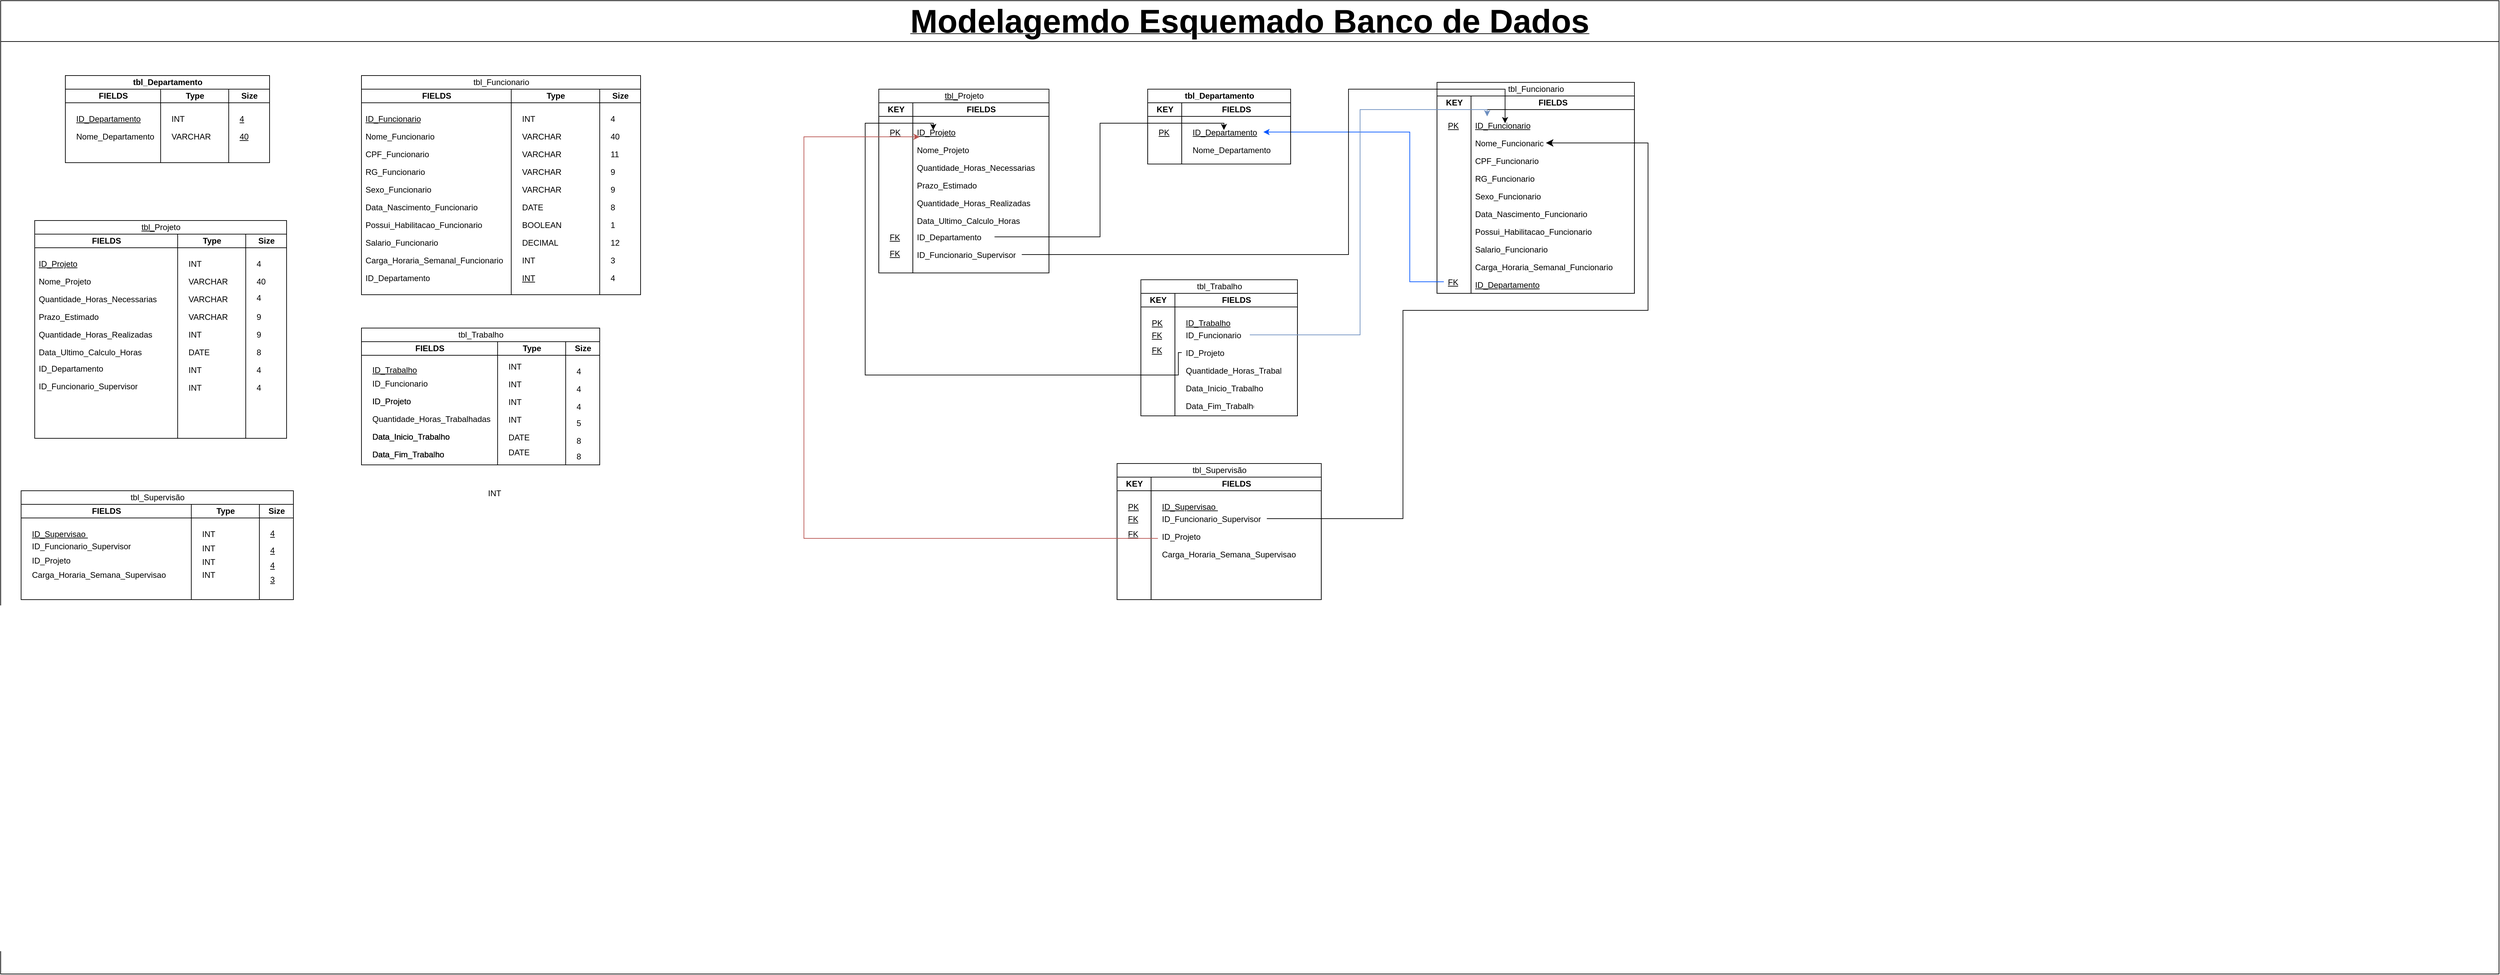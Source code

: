<mxfile version="21.1.8" type="github">
  <diagram name="Page-1" id="9f46799a-70d6-7492-0946-bef42562c5a5">
    <mxGraphModel dx="4832" dy="2660" grid="1" gridSize="10" guides="1" tooltips="1" connect="1" arrows="1" fold="1" page="1" pageScale="1" pageWidth="1920" pageHeight="1200" background="none" math="0" shadow="0">
      <root>
        <mxCell id="0" />
        <mxCell id="1" parent="0" />
        <mxCell id="4NPiEcOGqhfmIbuR-dZO-254" value="&lt;b&gt;&lt;font style=&quot;font-size: 48px;&quot;&gt;Modelagemdo Esquemado Banco de Dados&lt;/font&gt;&lt;span style=&quot;letter-spacing:-.1pt&quot;&gt; &lt;/span&gt;&lt;span style=&quot;letter-spacing:-.05pt&quot;&gt; &lt;/span&gt;&lt;span lang=&quot;PT&quot;&gt;&lt;/span&gt;&lt;/b&gt;" style="swimlane;whiteSpace=wrap;html=1;startSize=60;fontStyle=4" vertex="1" parent="1">
          <mxGeometry x="-770" y="-1150" width="3670" height="1430" as="geometry" />
        </mxCell>
        <mxCell id="4NPiEcOGqhfmIbuR-dZO-204" value="tbl_&lt;b&gt;Departamento&lt;/b&gt;" style="swimlane;childLayout=stackLayout;resizeParent=1;resizeParentMax=0;startSize=20;html=1;" vertex="1" parent="4NPiEcOGqhfmIbuR-dZO-254">
          <mxGeometry x="95" y="110" width="300" height="128" as="geometry" />
        </mxCell>
        <mxCell id="4NPiEcOGqhfmIbuR-dZO-207" value="FIELDS" style="swimlane;startSize=20;html=1;" vertex="1" parent="4NPiEcOGqhfmIbuR-dZO-204">
          <mxGeometry y="20" width="140" height="108" as="geometry" />
        </mxCell>
        <mxCell id="4NPiEcOGqhfmIbuR-dZO-208" value="&lt;u&gt;ID_Departamento&lt;/u&gt;" style="text;strokeColor=none;fillColor=none;align=left;verticalAlign=top;spacingLeft=4;spacingRight=4;overflow=hidden;rotatable=0;points=[[0,0.5],[1,0.5]];portConstraint=eastwest;whiteSpace=wrap;html=1;" vertex="1" parent="4NPiEcOGqhfmIbuR-dZO-207">
          <mxGeometry x="10" y="30" width="110" height="26" as="geometry" />
        </mxCell>
        <mxCell id="4NPiEcOGqhfmIbuR-dZO-209" value="Nome_Departamento" style="text;strokeColor=none;fillColor=none;align=left;verticalAlign=top;spacingLeft=4;spacingRight=4;overflow=hidden;rotatable=0;points=[[0,0.5],[1,0.5]];portConstraint=eastwest;whiteSpace=wrap;html=1;" vertex="1" parent="4NPiEcOGqhfmIbuR-dZO-207">
          <mxGeometry x="10" y="56" width="130" height="26" as="geometry" />
        </mxCell>
        <mxCell id="4NPiEcOGqhfmIbuR-dZO-205" value="Type" style="swimlane;startSize=20;html=1;" vertex="1" parent="4NPiEcOGqhfmIbuR-dZO-204">
          <mxGeometry x="140" y="20" width="100" height="108" as="geometry">
            <mxRectangle y="20" width="40" height="140" as="alternateBounds" />
          </mxGeometry>
        </mxCell>
        <mxCell id="4NPiEcOGqhfmIbuR-dZO-206" value="INT" style="text;strokeColor=none;fillColor=none;align=left;verticalAlign=top;spacingLeft=4;spacingRight=4;overflow=hidden;rotatable=0;points=[[0,0.5],[1,0.5]];portConstraint=eastwest;whiteSpace=wrap;html=1;" vertex="1" parent="4NPiEcOGqhfmIbuR-dZO-205">
          <mxGeometry x="10" y="30" width="60" height="26" as="geometry" />
        </mxCell>
        <mxCell id="4NPiEcOGqhfmIbuR-dZO-257" value="VARCHAR" style="text;strokeColor=none;fillColor=none;align=left;verticalAlign=top;spacingLeft=4;spacingRight=4;overflow=hidden;rotatable=0;points=[[0,0.5],[1,0.5]];portConstraint=eastwest;whiteSpace=wrap;html=1;" vertex="1" parent="4NPiEcOGqhfmIbuR-dZO-205">
          <mxGeometry x="10" y="56" width="80" height="26" as="geometry" />
        </mxCell>
        <mxCell id="4NPiEcOGqhfmIbuR-dZO-255" value="Size" style="swimlane;startSize=20;html=1;" vertex="1" parent="4NPiEcOGqhfmIbuR-dZO-204">
          <mxGeometry x="240" y="20" width="60" height="108" as="geometry">
            <mxRectangle y="20" width="40" height="140" as="alternateBounds" />
          </mxGeometry>
        </mxCell>
        <mxCell id="4NPiEcOGqhfmIbuR-dZO-256" value="&lt;u&gt;4&lt;/u&gt;" style="text;strokeColor=none;fillColor=none;align=left;verticalAlign=top;spacingLeft=4;spacingRight=4;overflow=hidden;rotatable=0;points=[[0,0.5],[1,0.5]];portConstraint=eastwest;whiteSpace=wrap;html=1;" vertex="1" parent="4NPiEcOGqhfmIbuR-dZO-255">
          <mxGeometry x="10" y="30" width="90" height="26" as="geometry" />
        </mxCell>
        <mxCell id="4NPiEcOGqhfmIbuR-dZO-258" value="&lt;u&gt;40&lt;/u&gt;" style="text;strokeColor=none;fillColor=none;align=left;verticalAlign=top;spacingLeft=4;spacingRight=4;overflow=hidden;rotatable=0;points=[[0,0.5],[1,0.5]];portConstraint=eastwest;whiteSpace=wrap;html=1;" vertex="1" parent="4NPiEcOGqhfmIbuR-dZO-255">
          <mxGeometry x="10" y="56" width="90" height="26" as="geometry" />
        </mxCell>
        <mxCell id="4NPiEcOGqhfmIbuR-dZO-188" value="&lt;span style=&quot;font-weight: normal;&quot;&gt;tbl_Funcionario&lt;/span&gt;" style="swimlane;childLayout=stackLayout;resizeParent=1;resizeParentMax=0;startSize=20;html=1;" vertex="1" parent="4NPiEcOGqhfmIbuR-dZO-254">
          <mxGeometry x="530" y="110" width="410" height="322" as="geometry" />
        </mxCell>
        <mxCell id="4NPiEcOGqhfmIbuR-dZO-192" value="FIELDS" style="swimlane;startSize=20;html=1;" vertex="1" parent="4NPiEcOGqhfmIbuR-dZO-188">
          <mxGeometry y="20" width="220" height="302" as="geometry" />
        </mxCell>
        <mxCell id="4NPiEcOGqhfmIbuR-dZO-193" value="&lt;u style=&quot;&quot;&gt;ID_&lt;/u&gt;&lt;u&gt;Funcionario&lt;/u&gt;" style="text;strokeColor=none;fillColor=none;align=left;verticalAlign=top;spacingLeft=4;spacingRight=4;overflow=hidden;rotatable=0;points=[[0,0.5],[1,0.5]];portConstraint=eastwest;whiteSpace=wrap;html=1;" vertex="1" parent="4NPiEcOGqhfmIbuR-dZO-192">
          <mxGeometry y="30" width="100" height="26" as="geometry" />
        </mxCell>
        <mxCell id="4NPiEcOGqhfmIbuR-dZO-194" value="Nome_Funcionario" style="text;strokeColor=none;fillColor=none;align=left;verticalAlign=top;spacingLeft=4;spacingRight=4;overflow=hidden;rotatable=0;points=[[0,0.5],[1,0.5]];portConstraint=eastwest;whiteSpace=wrap;html=1;" vertex="1" parent="4NPiEcOGqhfmIbuR-dZO-192">
          <mxGeometry y="56" width="120" height="26" as="geometry" />
        </mxCell>
        <mxCell id="4NPiEcOGqhfmIbuR-dZO-195" value="CPF_Funcionario" style="text;strokeColor=none;fillColor=none;align=left;verticalAlign=top;spacingLeft=4;spacingRight=4;overflow=hidden;rotatable=0;points=[[0,0.5],[1,0.5]];portConstraint=eastwest;whiteSpace=wrap;html=1;" vertex="1" parent="4NPiEcOGqhfmIbuR-dZO-192">
          <mxGeometry y="82" width="180" height="26" as="geometry" />
        </mxCell>
        <mxCell id="4NPiEcOGqhfmIbuR-dZO-196" value="RG_Funcionario" style="text;strokeColor=none;fillColor=none;align=left;verticalAlign=top;spacingLeft=4;spacingRight=4;overflow=hidden;rotatable=0;points=[[0,0.5],[1,0.5]];portConstraint=eastwest;whiteSpace=wrap;html=1;" vertex="1" parent="4NPiEcOGqhfmIbuR-dZO-192">
          <mxGeometry y="108" width="130" height="26" as="geometry" />
        </mxCell>
        <mxCell id="4NPiEcOGqhfmIbuR-dZO-197" value="Sexo_Funcionario" style="text;strokeColor=none;fillColor=none;align=left;verticalAlign=top;spacingLeft=4;spacingRight=4;overflow=hidden;rotatable=0;points=[[0,0.5],[1,0.5]];portConstraint=eastwest;whiteSpace=wrap;html=1;" vertex="1" parent="4NPiEcOGqhfmIbuR-dZO-192">
          <mxGeometry y="134" width="110" height="26" as="geometry" />
        </mxCell>
        <mxCell id="4NPiEcOGqhfmIbuR-dZO-198" value="Data_Nascimento_Funcionario" style="text;strokeColor=none;fillColor=none;align=left;verticalAlign=top;spacingLeft=4;spacingRight=4;overflow=hidden;rotatable=0;points=[[0,0.5],[1,0.5]];portConstraint=eastwest;whiteSpace=wrap;html=1;" vertex="1" parent="4NPiEcOGqhfmIbuR-dZO-192">
          <mxGeometry y="160" width="180" height="26" as="geometry" />
        </mxCell>
        <mxCell id="4NPiEcOGqhfmIbuR-dZO-199" value="Possui_Habilitacao_Funcionario" style="text;strokeColor=none;fillColor=none;align=left;verticalAlign=top;spacingLeft=4;spacingRight=4;overflow=hidden;rotatable=0;points=[[0,0.5],[1,0.5]];portConstraint=eastwest;whiteSpace=wrap;html=1;" vertex="1" parent="4NPiEcOGqhfmIbuR-dZO-192">
          <mxGeometry y="186" width="190" height="26" as="geometry" />
        </mxCell>
        <mxCell id="4NPiEcOGqhfmIbuR-dZO-200" value="Salario_Funcionario" style="text;strokeColor=none;fillColor=none;align=left;verticalAlign=top;spacingLeft=4;spacingRight=4;overflow=hidden;rotatable=0;points=[[0,0.5],[1,0.5]];portConstraint=eastwest;whiteSpace=wrap;html=1;" vertex="1" parent="4NPiEcOGqhfmIbuR-dZO-192">
          <mxGeometry y="212" width="150" height="26" as="geometry" />
        </mxCell>
        <mxCell id="4NPiEcOGqhfmIbuR-dZO-201" value="Carga_Horaria_Semanal_Funcionario" style="text;strokeColor=none;fillColor=none;align=left;verticalAlign=top;spacingLeft=4;spacingRight=4;overflow=hidden;rotatable=0;points=[[0,0.5],[1,0.5]];portConstraint=eastwest;whiteSpace=wrap;html=1;" vertex="1" parent="4NPiEcOGqhfmIbuR-dZO-192">
          <mxGeometry y="238" width="220" height="26" as="geometry" />
        </mxCell>
        <mxCell id="4NPiEcOGqhfmIbuR-dZO-202" value="&lt;span&gt;ID_Departamento&lt;/span&gt;" style="text;strokeColor=none;fillColor=none;align=left;verticalAlign=top;spacingLeft=4;spacingRight=4;overflow=hidden;rotatable=0;points=[[0,0.5],[1,0.5]];portConstraint=eastwest;whiteSpace=wrap;html=1;fontStyle=0" vertex="1" parent="4NPiEcOGqhfmIbuR-dZO-192">
          <mxGeometry y="264" width="110" height="26" as="geometry" />
        </mxCell>
        <mxCell id="4NPiEcOGqhfmIbuR-dZO-262" value="Type" style="swimlane;startSize=20;html=1;" vertex="1" parent="4NPiEcOGqhfmIbuR-dZO-188">
          <mxGeometry x="220" y="20" width="130" height="302" as="geometry">
            <mxRectangle y="20" width="40" height="140" as="alternateBounds" />
          </mxGeometry>
        </mxCell>
        <mxCell id="4NPiEcOGqhfmIbuR-dZO-263" value="INT" style="text;strokeColor=none;fillColor=none;align=left;verticalAlign=top;spacingLeft=4;spacingRight=4;overflow=hidden;rotatable=0;points=[[0,0.5],[1,0.5]];portConstraint=eastwest;whiteSpace=wrap;html=1;" vertex="1" parent="4NPiEcOGqhfmIbuR-dZO-262">
          <mxGeometry x="10" y="30" width="60" height="26" as="geometry" />
        </mxCell>
        <mxCell id="4NPiEcOGqhfmIbuR-dZO-264" value="VARCHAR" style="text;strokeColor=none;fillColor=none;align=left;verticalAlign=top;spacingLeft=4;spacingRight=4;overflow=hidden;rotatable=0;points=[[0,0.5],[1,0.5]];portConstraint=eastwest;whiteSpace=wrap;html=1;" vertex="1" parent="4NPiEcOGqhfmIbuR-dZO-262">
          <mxGeometry x="10" y="56" width="80" height="26" as="geometry" />
        </mxCell>
        <mxCell id="4NPiEcOGqhfmIbuR-dZO-282" value="&lt;u&gt;INT&lt;/u&gt;" style="text;strokeColor=none;fillColor=none;align=left;verticalAlign=top;spacingLeft=4;spacingRight=4;overflow=hidden;rotatable=0;points=[[0,0.5],[1,0.5]];portConstraint=eastwest;whiteSpace=wrap;html=1;" vertex="1" parent="4NPiEcOGqhfmIbuR-dZO-262">
          <mxGeometry x="10" y="264" width="60" height="26" as="geometry" />
        </mxCell>
        <mxCell id="4NPiEcOGqhfmIbuR-dZO-289" value="VARCHAR" style="text;strokeColor=none;fillColor=none;align=left;verticalAlign=top;spacingLeft=4;spacingRight=4;overflow=hidden;rotatable=0;points=[[0,0.5],[1,0.5]];portConstraint=eastwest;whiteSpace=wrap;html=1;" vertex="1" parent="4NPiEcOGqhfmIbuR-dZO-262">
          <mxGeometry x="10" y="82" width="80" height="26" as="geometry" />
        </mxCell>
        <mxCell id="4NPiEcOGqhfmIbuR-dZO-290" value="VARCHAR" style="text;strokeColor=none;fillColor=none;align=left;verticalAlign=top;spacingLeft=4;spacingRight=4;overflow=hidden;rotatable=0;points=[[0,0.5],[1,0.5]];portConstraint=eastwest;whiteSpace=wrap;html=1;" vertex="1" parent="4NPiEcOGqhfmIbuR-dZO-262">
          <mxGeometry x="10" y="108" width="80" height="26" as="geometry" />
        </mxCell>
        <mxCell id="4NPiEcOGqhfmIbuR-dZO-294" value="VARCHAR" style="text;strokeColor=none;fillColor=none;align=left;verticalAlign=top;spacingLeft=4;spacingRight=4;overflow=hidden;rotatable=0;points=[[0,0.5],[1,0.5]];portConstraint=eastwest;whiteSpace=wrap;html=1;" vertex="1" parent="4NPiEcOGqhfmIbuR-dZO-262">
          <mxGeometry x="10" y="134" width="80" height="26" as="geometry" />
        </mxCell>
        <mxCell id="4NPiEcOGqhfmIbuR-dZO-295" value="DATE         " style="text;strokeColor=none;fillColor=none;align=left;verticalAlign=top;spacingLeft=4;spacingRight=4;overflow=hidden;rotatable=0;points=[[0,0.5],[1,0.5]];portConstraint=eastwest;whiteSpace=wrap;html=1;" vertex="1" parent="4NPiEcOGqhfmIbuR-dZO-262">
          <mxGeometry x="10" y="160" width="80" height="26" as="geometry" />
        </mxCell>
        <mxCell id="4NPiEcOGqhfmIbuR-dZO-296" value="BOOLEAN      " style="text;strokeColor=none;fillColor=none;align=left;verticalAlign=top;spacingLeft=4;spacingRight=4;overflow=hidden;rotatable=0;points=[[0,0.5],[1,0.5]];portConstraint=eastwest;whiteSpace=wrap;html=1;" vertex="1" parent="4NPiEcOGqhfmIbuR-dZO-262">
          <mxGeometry x="10" y="186" width="80" height="26" as="geometry" />
        </mxCell>
        <mxCell id="4NPiEcOGqhfmIbuR-dZO-297" value="DECIMAL      " style="text;strokeColor=none;fillColor=none;align=left;verticalAlign=top;spacingLeft=4;spacingRight=4;overflow=hidden;rotatable=0;points=[[0,0.5],[1,0.5]];portConstraint=eastwest;whiteSpace=wrap;html=1;" vertex="1" parent="4NPiEcOGqhfmIbuR-dZO-262">
          <mxGeometry x="10" y="212" width="80" height="26" as="geometry" />
        </mxCell>
        <mxCell id="4NPiEcOGqhfmIbuR-dZO-298" value="INT        " style="text;strokeColor=none;fillColor=none;align=left;verticalAlign=top;spacingLeft=4;spacingRight=4;overflow=hidden;rotatable=0;points=[[0,0.5],[1,0.5]];portConstraint=eastwest;whiteSpace=wrap;html=1;" vertex="1" parent="4NPiEcOGqhfmIbuR-dZO-262">
          <mxGeometry x="10" y="238" width="80" height="26" as="geometry" />
        </mxCell>
        <mxCell id="4NPiEcOGqhfmIbuR-dZO-265" value="Size" style="swimlane;startSize=20;html=1;" vertex="1" parent="4NPiEcOGqhfmIbuR-dZO-188">
          <mxGeometry x="350" y="20" width="60" height="302" as="geometry">
            <mxRectangle y="20" width="40" height="140" as="alternateBounds" />
          </mxGeometry>
        </mxCell>
        <mxCell id="4NPiEcOGqhfmIbuR-dZO-267" value="&lt;span&gt;40&lt;/span&gt;" style="text;strokeColor=none;fillColor=none;align=left;verticalAlign=top;spacingLeft=4;spacingRight=4;overflow=hidden;rotatable=0;points=[[0,0.5],[1,0.5]];portConstraint=eastwest;whiteSpace=wrap;html=1;fontStyle=0" vertex="1" parent="4NPiEcOGqhfmIbuR-dZO-265">
          <mxGeometry x="10" y="56" width="30" height="26" as="geometry" />
        </mxCell>
        <mxCell id="4NPiEcOGqhfmIbuR-dZO-274" value="&lt;span&gt;11&lt;/span&gt;" style="text;strokeColor=none;fillColor=none;align=left;verticalAlign=top;spacingLeft=4;spacingRight=4;overflow=hidden;rotatable=0;points=[[0,0.5],[1,0.5]];portConstraint=eastwest;whiteSpace=wrap;html=1;fontStyle=0" vertex="1" parent="4NPiEcOGqhfmIbuR-dZO-265">
          <mxGeometry x="10" y="82" width="30" height="26" as="geometry" />
        </mxCell>
        <mxCell id="4NPiEcOGqhfmIbuR-dZO-275" value="&lt;span&gt;9&lt;/span&gt;" style="text;strokeColor=none;fillColor=none;align=left;verticalAlign=top;spacingLeft=4;spacingRight=4;overflow=hidden;rotatable=0;points=[[0,0.5],[1,0.5]];portConstraint=eastwest;whiteSpace=wrap;html=1;fontStyle=0" vertex="1" parent="4NPiEcOGqhfmIbuR-dZO-265">
          <mxGeometry x="10" y="108" width="30" height="26" as="geometry" />
        </mxCell>
        <mxCell id="4NPiEcOGqhfmIbuR-dZO-276" value="&lt;span&gt;9&lt;br&gt;&lt;/span&gt;" style="text;strokeColor=none;fillColor=none;align=left;verticalAlign=top;spacingLeft=4;spacingRight=4;overflow=hidden;rotatable=0;points=[[0,0.5],[1,0.5]];portConstraint=eastwest;whiteSpace=wrap;html=1;fontStyle=0" vertex="1" parent="4NPiEcOGqhfmIbuR-dZO-265">
          <mxGeometry x="10" y="134" width="20" height="26" as="geometry" />
        </mxCell>
        <mxCell id="4NPiEcOGqhfmIbuR-dZO-277" value="&lt;span&gt;8&lt;/span&gt;" style="text;strokeColor=none;fillColor=none;align=left;verticalAlign=top;spacingLeft=4;spacingRight=4;overflow=hidden;rotatable=0;points=[[0,0.5],[1,0.5]];portConstraint=eastwest;whiteSpace=wrap;html=1;fontStyle=0" vertex="1" parent="4NPiEcOGqhfmIbuR-dZO-265">
          <mxGeometry x="10" y="160" width="20" height="26" as="geometry" />
        </mxCell>
        <mxCell id="4NPiEcOGqhfmIbuR-dZO-278" value="&lt;span&gt;3&lt;/span&gt;" style="text;strokeColor=none;fillColor=none;align=left;verticalAlign=top;spacingLeft=4;spacingRight=4;overflow=hidden;rotatable=0;points=[[0,0.5],[1,0.5]];portConstraint=eastwest;whiteSpace=wrap;html=1;fontStyle=0" vertex="1" parent="4NPiEcOGqhfmIbuR-dZO-265">
          <mxGeometry x="10" y="238" width="20" height="26" as="geometry" />
        </mxCell>
        <mxCell id="4NPiEcOGqhfmIbuR-dZO-279" value="&lt;span&gt;4&lt;/span&gt;" style="text;strokeColor=none;fillColor=none;align=left;verticalAlign=top;spacingLeft=4;spacingRight=4;overflow=hidden;rotatable=0;points=[[0,0.5],[1,0.5]];portConstraint=eastwest;whiteSpace=wrap;html=1;fontStyle=0" vertex="1" parent="4NPiEcOGqhfmIbuR-dZO-265">
          <mxGeometry x="10" y="264" width="30" height="26" as="geometry" />
        </mxCell>
        <mxCell id="4NPiEcOGqhfmIbuR-dZO-280" value="&lt;span&gt;12&lt;/span&gt;" style="text;strokeColor=none;fillColor=none;align=left;verticalAlign=top;spacingLeft=4;spacingRight=4;overflow=hidden;rotatable=0;points=[[0,0.5],[1,0.5]];portConstraint=eastwest;whiteSpace=wrap;html=1;fontStyle=0" vertex="1" parent="4NPiEcOGqhfmIbuR-dZO-265">
          <mxGeometry x="10" y="212" width="30" height="26" as="geometry" />
        </mxCell>
        <mxCell id="4NPiEcOGqhfmIbuR-dZO-299" value="&lt;span&gt;1&lt;/span&gt;" style="text;strokeColor=none;fillColor=none;align=left;verticalAlign=top;spacingLeft=4;spacingRight=4;overflow=hidden;rotatable=0;points=[[0,0.5],[1,0.5]];portConstraint=eastwest;whiteSpace=wrap;html=1;fontStyle=0" vertex="1" parent="4NPiEcOGqhfmIbuR-dZO-265">
          <mxGeometry x="10" y="186" width="20" height="26" as="geometry" />
        </mxCell>
        <mxCell id="4NPiEcOGqhfmIbuR-dZO-266" value="&lt;span&gt;4&lt;/span&gt;" style="text;strokeColor=none;fillColor=none;align=left;verticalAlign=top;spacingLeft=4;spacingRight=4;overflow=hidden;rotatable=0;points=[[0,0.5],[1,0.5]];portConstraint=eastwest;whiteSpace=wrap;html=1;fontStyle=0" vertex="1" parent="4NPiEcOGqhfmIbuR-dZO-265">
          <mxGeometry x="10" y="30" width="40" height="26" as="geometry" />
        </mxCell>
        <mxCell id="4NPiEcOGqhfmIbuR-dZO-210" value="&lt;span style=&quot;font-weight: normal;&quot;&gt;&lt;u style=&quot;&quot;&gt;tbl_&lt;/u&gt;Projeto&lt;/span&gt;" style="swimlane;childLayout=stackLayout;resizeParent=1;resizeParentMax=0;startSize=20;html=1;" vertex="1" parent="4NPiEcOGqhfmIbuR-dZO-254">
          <mxGeometry x="50" y="323" width="370" height="320" as="geometry" />
        </mxCell>
        <mxCell id="4NPiEcOGqhfmIbuR-dZO-215" value="FIELDS" style="swimlane;startSize=20;html=1;" vertex="1" parent="4NPiEcOGqhfmIbuR-dZO-210">
          <mxGeometry y="20" width="210" height="300" as="geometry" />
        </mxCell>
        <mxCell id="4NPiEcOGqhfmIbuR-dZO-216" value="&lt;span&gt;ID_&lt;/span&gt;&lt;span&gt;Projeto&lt;/span&gt;" style="text;strokeColor=none;fillColor=none;align=left;verticalAlign=top;spacingLeft=4;spacingRight=4;overflow=hidden;rotatable=0;points=[[0,0.5],[1,0.5]];portConstraint=eastwest;whiteSpace=wrap;html=1;fontStyle=4" vertex="1" parent="4NPiEcOGqhfmIbuR-dZO-215">
          <mxGeometry y="30" width="90" height="26" as="geometry" />
        </mxCell>
        <mxCell id="4NPiEcOGqhfmIbuR-dZO-217" value="ID_Departamento" style="text;strokeColor=none;fillColor=none;align=left;verticalAlign=top;spacingLeft=4;spacingRight=4;overflow=hidden;rotatable=0;points=[[0,0.5],[1,0.5]];portConstraint=eastwest;whiteSpace=wrap;html=1;fontStyle=0" vertex="1" parent="4NPiEcOGqhfmIbuR-dZO-215">
          <mxGeometry y="184" width="120" height="26" as="geometry" />
        </mxCell>
        <mxCell id="4NPiEcOGqhfmIbuR-dZO-218" value="Nome_Projeto" style="text;strokeColor=none;fillColor=none;align=left;verticalAlign=top;spacingLeft=4;spacingRight=4;overflow=hidden;rotatable=0;points=[[0,0.5],[1,0.5]];portConstraint=eastwest;whiteSpace=wrap;html=1;fontStyle=0" vertex="1" parent="4NPiEcOGqhfmIbuR-dZO-215">
          <mxGeometry y="56" width="120" height="26" as="geometry" />
        </mxCell>
        <mxCell id="4NPiEcOGqhfmIbuR-dZO-219" value="Quantidade_Horas_Necessarias" style="text;strokeColor=none;fillColor=none;align=left;verticalAlign=top;spacingLeft=4;spacingRight=4;overflow=hidden;rotatable=0;points=[[0,0.5],[1,0.5]];portConstraint=eastwest;whiteSpace=wrap;html=1;fontStyle=0" vertex="1" parent="4NPiEcOGqhfmIbuR-dZO-215">
          <mxGeometry y="82" width="190" height="26" as="geometry" />
        </mxCell>
        <mxCell id="4NPiEcOGqhfmIbuR-dZO-220" value="Quantidade_Horas_Realizadas" style="text;strokeColor=none;fillColor=none;align=left;verticalAlign=top;spacingLeft=4;spacingRight=4;overflow=hidden;rotatable=0;points=[[0,0.5],[1,0.5]];portConstraint=eastwest;whiteSpace=wrap;html=1;fontStyle=0" vertex="1" parent="4NPiEcOGqhfmIbuR-dZO-215">
          <mxGeometry y="134" width="180" height="26" as="geometry" />
        </mxCell>
        <mxCell id="4NPiEcOGqhfmIbuR-dZO-221" value="Prazo_Estimado" style="text;strokeColor=none;fillColor=none;align=left;verticalAlign=top;spacingLeft=4;spacingRight=4;overflow=hidden;rotatable=0;points=[[0,0.5],[1,0.5]];portConstraint=eastwest;whiteSpace=wrap;html=1;fontStyle=0" vertex="1" parent="4NPiEcOGqhfmIbuR-dZO-215">
          <mxGeometry y="108" width="150" height="26" as="geometry" />
        </mxCell>
        <mxCell id="4NPiEcOGqhfmIbuR-dZO-222" value="ID_Funcionario_Supervisor" style="text;strokeColor=none;fillColor=none;align=left;verticalAlign=top;spacingLeft=4;spacingRight=4;overflow=hidden;rotatable=0;points=[[0,0.5],[1,0.5]];portConstraint=eastwest;whiteSpace=wrap;html=1;fontStyle=0" vertex="1" parent="4NPiEcOGqhfmIbuR-dZO-215">
          <mxGeometry y="210" width="160" height="26" as="geometry" />
        </mxCell>
        <mxCell id="4NPiEcOGqhfmIbuR-dZO-223" value="Data_Ultimo_Calculo_Horas" style="text;strokeColor=none;fillColor=none;align=left;verticalAlign=top;spacingLeft=4;spacingRight=4;overflow=hidden;rotatable=0;points=[[0,0.5],[1,0.5]];portConstraint=eastwest;whiteSpace=wrap;html=1;fontStyle=0" vertex="1" parent="4NPiEcOGqhfmIbuR-dZO-215">
          <mxGeometry y="160" width="180" height="26" as="geometry" />
        </mxCell>
        <mxCell id="4NPiEcOGqhfmIbuR-dZO-318" value="Type" style="swimlane;startSize=20;html=1;" vertex="1" parent="4NPiEcOGqhfmIbuR-dZO-210">
          <mxGeometry x="210" y="20" width="100" height="300" as="geometry">
            <mxRectangle y="20" width="40" height="140" as="alternateBounds" />
          </mxGeometry>
        </mxCell>
        <mxCell id="4NPiEcOGqhfmIbuR-dZO-319" value="INT" style="text;strokeColor=none;fillColor=none;align=left;verticalAlign=top;spacingLeft=4;spacingRight=4;overflow=hidden;rotatable=0;points=[[0,0.5],[1,0.5]];portConstraint=eastwest;whiteSpace=wrap;html=1;" vertex="1" parent="4NPiEcOGqhfmIbuR-dZO-318">
          <mxGeometry x="10" y="30" width="60" height="26" as="geometry" />
        </mxCell>
        <mxCell id="4NPiEcOGqhfmIbuR-dZO-320" value="VARCHAR" style="text;strokeColor=none;fillColor=none;align=left;verticalAlign=top;spacingLeft=4;spacingRight=4;overflow=hidden;rotatable=0;points=[[0,0.5],[1,0.5]];portConstraint=eastwest;whiteSpace=wrap;html=1;" vertex="1" parent="4NPiEcOGqhfmIbuR-dZO-318">
          <mxGeometry x="10" y="56" width="80" height="26" as="geometry" />
        </mxCell>
        <mxCell id="4NPiEcOGqhfmIbuR-dZO-322" value="VARCHAR" style="text;strokeColor=none;fillColor=none;align=left;verticalAlign=top;spacingLeft=4;spacingRight=4;overflow=hidden;rotatable=0;points=[[0,0.5],[1,0.5]];portConstraint=eastwest;whiteSpace=wrap;html=1;" vertex="1" parent="4NPiEcOGqhfmIbuR-dZO-318">
          <mxGeometry x="10" y="82" width="80" height="26" as="geometry" />
        </mxCell>
        <mxCell id="4NPiEcOGqhfmIbuR-dZO-323" value="VARCHAR" style="text;strokeColor=none;fillColor=none;align=left;verticalAlign=top;spacingLeft=4;spacingRight=4;overflow=hidden;rotatable=0;points=[[0,0.5],[1,0.5]];portConstraint=eastwest;whiteSpace=wrap;html=1;" vertex="1" parent="4NPiEcOGqhfmIbuR-dZO-318">
          <mxGeometry x="10" y="108" width="80" height="26" as="geometry" />
        </mxCell>
        <mxCell id="4NPiEcOGqhfmIbuR-dZO-324" value="INT" style="text;strokeColor=none;fillColor=none;align=left;verticalAlign=top;spacingLeft=4;spacingRight=4;overflow=hidden;rotatable=0;points=[[0,0.5],[1,0.5]];portConstraint=eastwest;whiteSpace=wrap;html=1;" vertex="1" parent="4NPiEcOGqhfmIbuR-dZO-318">
          <mxGeometry x="10" y="134" width="80" height="26" as="geometry" />
        </mxCell>
        <mxCell id="4NPiEcOGqhfmIbuR-dZO-325" value="DATE         " style="text;strokeColor=none;fillColor=none;align=left;verticalAlign=top;spacingLeft=4;spacingRight=4;overflow=hidden;rotatable=0;points=[[0,0.5],[1,0.5]];portConstraint=eastwest;whiteSpace=wrap;html=1;" vertex="1" parent="4NPiEcOGqhfmIbuR-dZO-318">
          <mxGeometry x="10" y="160" width="80" height="26" as="geometry" />
        </mxCell>
        <mxCell id="4NPiEcOGqhfmIbuR-dZO-326" value="INT" style="text;strokeColor=none;fillColor=none;align=left;verticalAlign=top;spacingLeft=4;spacingRight=4;overflow=hidden;rotatable=0;points=[[0,0.5],[1,0.5]];portConstraint=eastwest;whiteSpace=wrap;html=1;" vertex="1" parent="4NPiEcOGqhfmIbuR-dZO-318">
          <mxGeometry x="10" y="186" width="80" height="26" as="geometry" />
        </mxCell>
        <mxCell id="4NPiEcOGqhfmIbuR-dZO-327" value="INT" style="text;strokeColor=none;fillColor=none;align=left;verticalAlign=top;spacingLeft=4;spacingRight=4;overflow=hidden;rotatable=0;points=[[0,0.5],[1,0.5]];portConstraint=eastwest;whiteSpace=wrap;html=1;" vertex="1" parent="4NPiEcOGqhfmIbuR-dZO-318">
          <mxGeometry x="10" y="212" width="80" height="26" as="geometry" />
        </mxCell>
        <mxCell id="4NPiEcOGqhfmIbuR-dZO-329" value="Size" style="swimlane;startSize=20;html=1;" vertex="1" parent="4NPiEcOGqhfmIbuR-dZO-210">
          <mxGeometry x="310" y="20" width="60" height="300" as="geometry">
            <mxRectangle y="20" width="40" height="140" as="alternateBounds" />
          </mxGeometry>
        </mxCell>
        <mxCell id="4NPiEcOGqhfmIbuR-dZO-330" value="&lt;span&gt;4&lt;/span&gt;" style="text;strokeColor=none;fillColor=none;align=left;verticalAlign=top;spacingLeft=4;spacingRight=4;overflow=hidden;rotatable=0;points=[[0,0.5],[1,0.5]];portConstraint=eastwest;whiteSpace=wrap;html=1;fontStyle=0" vertex="1" parent="4NPiEcOGqhfmIbuR-dZO-329">
          <mxGeometry x="10" y="30" width="30" height="26" as="geometry" />
        </mxCell>
        <mxCell id="4NPiEcOGqhfmIbuR-dZO-331" value="&lt;span&gt;40&lt;/span&gt;" style="text;strokeColor=none;fillColor=none;align=left;verticalAlign=top;spacingLeft=4;spacingRight=4;overflow=hidden;rotatable=0;points=[[0,0.5],[1,0.5]];portConstraint=eastwest;whiteSpace=wrap;html=1;fontStyle=0" vertex="1" parent="4NPiEcOGqhfmIbuR-dZO-329">
          <mxGeometry x="10" y="56" width="30" height="26" as="geometry" />
        </mxCell>
        <mxCell id="4NPiEcOGqhfmIbuR-dZO-332" value="&lt;span&gt;4&lt;/span&gt;" style="text;strokeColor=none;fillColor=none;align=left;verticalAlign=top;spacingLeft=4;spacingRight=4;overflow=hidden;rotatable=0;points=[[0,0.5],[1,0.5]];portConstraint=eastwest;whiteSpace=wrap;html=1;fontStyle=0" vertex="1" parent="4NPiEcOGqhfmIbuR-dZO-329">
          <mxGeometry x="10" y="80" width="30" height="28" as="geometry" />
        </mxCell>
        <mxCell id="4NPiEcOGqhfmIbuR-dZO-333" value="&lt;span&gt;9&lt;/span&gt;" style="text;strokeColor=none;fillColor=none;align=left;verticalAlign=top;spacingLeft=4;spacingRight=4;overflow=hidden;rotatable=0;points=[[0,0.5],[1,0.5]];portConstraint=eastwest;whiteSpace=wrap;html=1;fontStyle=0" vertex="1" parent="4NPiEcOGqhfmIbuR-dZO-329">
          <mxGeometry x="10" y="108" width="30" height="26" as="geometry" />
        </mxCell>
        <mxCell id="4NPiEcOGqhfmIbuR-dZO-334" value="&lt;span&gt;9&lt;br&gt;&lt;/span&gt;" style="text;strokeColor=none;fillColor=none;align=left;verticalAlign=top;spacingLeft=4;spacingRight=4;overflow=hidden;rotatable=0;points=[[0,0.5],[1,0.5]];portConstraint=eastwest;whiteSpace=wrap;html=1;fontStyle=0" vertex="1" parent="4NPiEcOGqhfmIbuR-dZO-329">
          <mxGeometry x="10" y="134" width="30" height="26" as="geometry" />
        </mxCell>
        <mxCell id="4NPiEcOGqhfmIbuR-dZO-335" value="&lt;span&gt;8&lt;/span&gt;" style="text;strokeColor=none;fillColor=none;align=left;verticalAlign=top;spacingLeft=4;spacingRight=4;overflow=hidden;rotatable=0;points=[[0,0.5],[1,0.5]];portConstraint=eastwest;whiteSpace=wrap;html=1;fontStyle=0" vertex="1" parent="4NPiEcOGqhfmIbuR-dZO-329">
          <mxGeometry x="10" y="160" width="30" height="26" as="geometry" />
        </mxCell>
        <mxCell id="4NPiEcOGqhfmIbuR-dZO-338" value="&lt;span&gt;4&lt;/span&gt;" style="text;strokeColor=none;fillColor=none;align=left;verticalAlign=top;spacingLeft=4;spacingRight=4;overflow=hidden;rotatable=0;points=[[0,0.5],[1,0.5]];portConstraint=eastwest;whiteSpace=wrap;html=1;fontStyle=0" vertex="1" parent="4NPiEcOGqhfmIbuR-dZO-329">
          <mxGeometry x="10" y="212" width="30" height="26" as="geometry" />
        </mxCell>
        <mxCell id="4NPiEcOGqhfmIbuR-dZO-339" value="&lt;span&gt;4&lt;/span&gt;" style="text;strokeColor=none;fillColor=none;align=left;verticalAlign=top;spacingLeft=4;spacingRight=4;overflow=hidden;rotatable=0;points=[[0,0.5],[1,0.5]];portConstraint=eastwest;whiteSpace=wrap;html=1;fontStyle=0" vertex="1" parent="4NPiEcOGqhfmIbuR-dZO-329">
          <mxGeometry x="10" y="186" width="30" height="26" as="geometry" />
        </mxCell>
        <mxCell id="4NPiEcOGqhfmIbuR-dZO-226" value="&lt;div style=&quot;text-align: left;&quot;&gt;&lt;span style=&quot;font-weight: normal;&quot;&gt;tbl_Trabalho&lt;/span&gt;&lt;/div&gt;" style="swimlane;childLayout=stackLayout;resizeParent=1;resizeParentMax=0;startSize=20;html=1;" vertex="1" parent="4NPiEcOGqhfmIbuR-dZO-254">
          <mxGeometry x="530.0" y="481" width="350" height="201" as="geometry" />
        </mxCell>
        <mxCell id="4NPiEcOGqhfmIbuR-dZO-231" value="FIELDS" style="swimlane;startSize=20;html=1;" vertex="1" parent="4NPiEcOGqhfmIbuR-dZO-226">
          <mxGeometry y="20" width="200" height="181" as="geometry" />
        </mxCell>
        <mxCell id="4NPiEcOGqhfmIbuR-dZO-232" value="&lt;span&gt;ID_&lt;/span&gt;Trabalho" style="text;strokeColor=none;fillColor=none;align=left;verticalAlign=top;spacingLeft=4;spacingRight=4;overflow=hidden;rotatable=0;points=[[0,0.5],[1,0.5]];portConstraint=eastwest;whiteSpace=wrap;html=1;fontStyle=4" vertex="1" parent="4NPiEcOGqhfmIbuR-dZO-231">
          <mxGeometry x="10" y="28" width="100" height="26" as="geometry" />
        </mxCell>
        <mxCell id="4NPiEcOGqhfmIbuR-dZO-233" value="ID_Funcionario&amp;nbsp;" style="text;strokeColor=none;fillColor=none;align=left;verticalAlign=top;spacingLeft=4;spacingRight=4;overflow=hidden;rotatable=0;points=[[0,0.5],[1,0.5]];portConstraint=eastwest;whiteSpace=wrap;html=1;" vertex="1" parent="4NPiEcOGqhfmIbuR-dZO-231">
          <mxGeometry x="10" y="48" width="100" height="26" as="geometry" />
        </mxCell>
        <mxCell id="4NPiEcOGqhfmIbuR-dZO-234" value="ID_Projeto&amp;nbsp;" style="text;strokeColor=none;fillColor=none;align=left;verticalAlign=top;spacingLeft=4;spacingRight=4;overflow=hidden;rotatable=0;points=[[0,0.5],[1,0.5]];portConstraint=eastwest;whiteSpace=wrap;html=1;" vertex="1" parent="4NPiEcOGqhfmIbuR-dZO-231">
          <mxGeometry x="10" y="74" width="110" height="26" as="geometry" />
        </mxCell>
        <mxCell id="4NPiEcOGqhfmIbuR-dZO-235" value="Quantidade_Horas_Trabalhadas" style="text;strokeColor=none;fillColor=none;align=left;verticalAlign=top;spacingLeft=4;spacingRight=4;overflow=hidden;rotatable=0;points=[[0,0.5],[1,0.5]];portConstraint=eastwest;whiteSpace=wrap;html=1;" vertex="1" parent="4NPiEcOGqhfmIbuR-dZO-231">
          <mxGeometry x="10" y="100" width="190" height="26" as="geometry" />
        </mxCell>
        <mxCell id="4NPiEcOGqhfmIbuR-dZO-236" value="Data_Inicio_Trabalho" style="text;strokeColor=none;fillColor=none;align=left;verticalAlign=top;spacingLeft=4;spacingRight=4;overflow=hidden;rotatable=0;points=[[0,0.5],[1,0.5]];portConstraint=eastwest;whiteSpace=wrap;html=1;" vertex="1" parent="4NPiEcOGqhfmIbuR-dZO-231">
          <mxGeometry x="10" y="126" width="180" height="26" as="geometry" />
        </mxCell>
        <mxCell id="4NPiEcOGqhfmIbuR-dZO-237" value="Data_Fim_Trabalho" style="text;strokeColor=none;fillColor=none;align=left;verticalAlign=top;spacingLeft=4;spacingRight=4;overflow=hidden;rotatable=0;points=[[0,0.5],[1,0.5]];portConstraint=eastwest;whiteSpace=wrap;html=1;" vertex="1" parent="4NPiEcOGqhfmIbuR-dZO-231">
          <mxGeometry x="10" y="152" width="130" height="26" as="geometry" />
        </mxCell>
        <mxCell id="4NPiEcOGqhfmIbuR-dZO-422" value="Data_Fim_Trabalho" style="text;strokeColor=none;fillColor=none;align=left;verticalAlign=top;spacingLeft=4;spacingRight=4;overflow=hidden;rotatable=0;points=[[0,0.5],[1,0.5]];portConstraint=eastwest;whiteSpace=wrap;html=1;" vertex="1" parent="4NPiEcOGqhfmIbuR-dZO-231">
          <mxGeometry x="10" y="152" width="130" height="26" as="geometry" />
        </mxCell>
        <mxCell id="4NPiEcOGqhfmIbuR-dZO-423" value="Data_Inicio_Trabalho" style="text;strokeColor=none;fillColor=none;align=left;verticalAlign=top;spacingLeft=4;spacingRight=4;overflow=hidden;rotatable=0;points=[[0,0.5],[1,0.5]];portConstraint=eastwest;whiteSpace=wrap;html=1;" vertex="1" parent="4NPiEcOGqhfmIbuR-dZO-231">
          <mxGeometry x="10" y="126" width="180" height="26" as="geometry" />
        </mxCell>
        <mxCell id="4NPiEcOGqhfmIbuR-dZO-424" value="Data_Fim_Trabalho" style="text;strokeColor=none;fillColor=none;align=left;verticalAlign=top;spacingLeft=4;spacingRight=4;overflow=hidden;rotatable=0;points=[[0,0.5],[1,0.5]];portConstraint=eastwest;whiteSpace=wrap;html=1;" vertex="1" parent="4NPiEcOGqhfmIbuR-dZO-231">
          <mxGeometry x="10" y="152" width="130" height="26" as="geometry" />
        </mxCell>
        <mxCell id="4NPiEcOGqhfmIbuR-dZO-425" value="Data_Inicio_Trabalho" style="text;strokeColor=none;fillColor=none;align=left;verticalAlign=top;spacingLeft=4;spacingRight=4;overflow=hidden;rotatable=0;points=[[0,0.5],[1,0.5]];portConstraint=eastwest;whiteSpace=wrap;html=1;" vertex="1" parent="4NPiEcOGqhfmIbuR-dZO-231">
          <mxGeometry x="10" y="126" width="150" height="26" as="geometry" />
        </mxCell>
        <mxCell id="4NPiEcOGqhfmIbuR-dZO-426" value="ID_Projeto&amp;nbsp;" style="text;strokeColor=none;fillColor=none;align=left;verticalAlign=top;spacingLeft=4;spacingRight=4;overflow=hidden;rotatable=0;points=[[0,0.5],[1,0.5]];portConstraint=eastwest;whiteSpace=wrap;html=1;" vertex="1" parent="4NPiEcOGqhfmIbuR-dZO-231">
          <mxGeometry x="10" y="74" width="110" height="26" as="geometry" />
        </mxCell>
        <mxCell id="4NPiEcOGqhfmIbuR-dZO-374" value="Type" style="swimlane;startSize=20;html=1;" vertex="1" parent="4NPiEcOGqhfmIbuR-dZO-226">
          <mxGeometry x="200" y="20" width="100" height="181" as="geometry">
            <mxRectangle y="20" width="40" height="140" as="alternateBounds" />
          </mxGeometry>
        </mxCell>
        <mxCell id="4NPiEcOGqhfmIbuR-dZO-375" value="INT" style="text;strokeColor=none;fillColor=none;align=left;verticalAlign=top;spacingLeft=4;spacingRight=4;overflow=hidden;rotatable=0;points=[[0,0.5],[1,0.5]];portConstraint=eastwest;whiteSpace=wrap;html=1;" vertex="1" parent="4NPiEcOGqhfmIbuR-dZO-374">
          <mxGeometry x="10" y="23" width="60" height="26" as="geometry" />
        </mxCell>
        <mxCell id="4NPiEcOGqhfmIbuR-dZO-376" value="INT" style="text;strokeColor=none;fillColor=none;align=left;verticalAlign=top;spacingLeft=4;spacingRight=4;overflow=hidden;rotatable=0;points=[[0,0.5],[1,0.5]];portConstraint=eastwest;whiteSpace=wrap;html=1;" vertex="1" parent="4NPiEcOGqhfmIbuR-dZO-374">
          <mxGeometry x="10" y="49" width="80" height="26" as="geometry" />
        </mxCell>
        <mxCell id="4NPiEcOGqhfmIbuR-dZO-378" value="INT" style="text;strokeColor=none;fillColor=none;align=left;verticalAlign=top;spacingLeft=4;spacingRight=4;overflow=hidden;rotatable=0;points=[[0,0.5],[1,0.5]];portConstraint=eastwest;whiteSpace=wrap;html=1;" vertex="1" parent="4NPiEcOGqhfmIbuR-dZO-374">
          <mxGeometry x="10" y="75" width="80" height="26" as="geometry" />
        </mxCell>
        <mxCell id="4NPiEcOGqhfmIbuR-dZO-380" value="DATE" style="text;strokeColor=none;fillColor=none;align=left;verticalAlign=top;spacingLeft=4;spacingRight=4;overflow=hidden;rotatable=0;points=[[0,0.5],[1,0.5]];portConstraint=eastwest;whiteSpace=wrap;html=1;" vertex="1" parent="4NPiEcOGqhfmIbuR-dZO-374">
          <mxGeometry x="10" y="127" width="80" height="26" as="geometry" />
        </mxCell>
        <mxCell id="4NPiEcOGqhfmIbuR-dZO-379" value="INT" style="text;strokeColor=none;fillColor=none;align=left;verticalAlign=top;spacingLeft=4;spacingRight=4;overflow=hidden;rotatable=0;points=[[0,0.5],[1,0.5]];portConstraint=eastwest;whiteSpace=wrap;html=1;" vertex="1" parent="4NPiEcOGqhfmIbuR-dZO-374">
          <mxGeometry x="10" y="101" width="80" height="26" as="geometry" />
        </mxCell>
        <mxCell id="4NPiEcOGqhfmIbuR-dZO-381" value="DATE         " style="text;strokeColor=none;fillColor=none;align=left;verticalAlign=top;spacingLeft=4;spacingRight=4;overflow=hidden;rotatable=0;points=[[0,0.5],[1,0.5]];portConstraint=eastwest;whiteSpace=wrap;html=1;" vertex="1" parent="4NPiEcOGqhfmIbuR-dZO-374">
          <mxGeometry x="10" y="149" width="80" height="26" as="geometry" />
        </mxCell>
        <mxCell id="4NPiEcOGqhfmIbuR-dZO-385" value="Size" style="swimlane;startSize=20;html=1;" vertex="1" parent="4NPiEcOGqhfmIbuR-dZO-226">
          <mxGeometry x="300" y="20" width="50" height="181" as="geometry">
            <mxRectangle y="20" width="40" height="140" as="alternateBounds" />
          </mxGeometry>
        </mxCell>
        <mxCell id="4NPiEcOGqhfmIbuR-dZO-386" value="&lt;span&gt;4&lt;/span&gt;" style="text;strokeColor=none;fillColor=none;align=left;verticalAlign=top;spacingLeft=4;spacingRight=4;overflow=hidden;rotatable=0;points=[[0,0.5],[1,0.5]];portConstraint=eastwest;whiteSpace=wrap;html=1;fontStyle=0" vertex="1" parent="4NPiEcOGqhfmIbuR-dZO-385">
          <mxGeometry x="10" y="30" width="20" height="26" as="geometry" />
        </mxCell>
        <mxCell id="4NPiEcOGqhfmIbuR-dZO-387" value="&lt;span&gt;4&lt;/span&gt;" style="text;strokeColor=none;fillColor=none;align=left;verticalAlign=top;spacingLeft=4;spacingRight=4;overflow=hidden;rotatable=0;points=[[0,0.5],[1,0.5]];portConstraint=eastwest;whiteSpace=wrap;html=1;fontStyle=0" vertex="1" parent="4NPiEcOGqhfmIbuR-dZO-385">
          <mxGeometry x="10" y="56" width="20" height="26" as="geometry" />
        </mxCell>
        <mxCell id="4NPiEcOGqhfmIbuR-dZO-388" value="&lt;span&gt;4&lt;/span&gt;" style="text;strokeColor=none;fillColor=none;align=left;verticalAlign=top;spacingLeft=4;spacingRight=4;overflow=hidden;rotatable=0;points=[[0,0.5],[1,0.5]];portConstraint=eastwest;whiteSpace=wrap;html=1;fontStyle=0" vertex="1" parent="4NPiEcOGqhfmIbuR-dZO-385">
          <mxGeometry x="10" y="82" width="20" height="26" as="geometry" />
        </mxCell>
        <mxCell id="4NPiEcOGqhfmIbuR-dZO-389" value="&lt;span&gt;5&lt;/span&gt;" style="text;strokeColor=none;fillColor=none;align=left;verticalAlign=top;spacingLeft=4;spacingRight=4;overflow=hidden;rotatable=0;points=[[0,0.5],[1,0.5]];portConstraint=eastwest;whiteSpace=wrap;html=1;fontStyle=0" vertex="1" parent="4NPiEcOGqhfmIbuR-dZO-385">
          <mxGeometry x="10" y="106" width="20" height="26" as="geometry" />
        </mxCell>
        <mxCell id="4NPiEcOGqhfmIbuR-dZO-390" value="&lt;span&gt;8&lt;br&gt;&lt;/span&gt;" style="text;strokeColor=none;fillColor=none;align=left;verticalAlign=top;spacingLeft=4;spacingRight=4;overflow=hidden;rotatable=0;points=[[0,0.5],[1,0.5]];portConstraint=eastwest;whiteSpace=wrap;html=1;fontStyle=0" vertex="1" parent="4NPiEcOGqhfmIbuR-dZO-385">
          <mxGeometry x="10" y="132" width="20" height="26" as="geometry" />
        </mxCell>
        <mxCell id="4NPiEcOGqhfmIbuR-dZO-391" value="&lt;span&gt;8&lt;/span&gt;" style="text;strokeColor=none;fillColor=none;align=left;verticalAlign=top;spacingLeft=4;spacingRight=4;overflow=hidden;rotatable=0;points=[[0,0.5],[1,0.5]];portConstraint=eastwest;whiteSpace=wrap;html=1;fontStyle=0" vertex="1" parent="4NPiEcOGqhfmIbuR-dZO-385">
          <mxGeometry x="10" y="155" width="20" height="26" as="geometry" />
        </mxCell>
        <mxCell id="4NPiEcOGqhfmIbuR-dZO-240" value="&lt;div style=&quot;text-align: left;&quot;&gt;&lt;span style=&quot;font-weight: normal;&quot;&gt;tbl_Supervisão&lt;/span&gt;&lt;/div&gt;" style="swimlane;childLayout=stackLayout;resizeParent=1;resizeParentMax=0;startSize=20;html=1;" vertex="1" parent="4NPiEcOGqhfmIbuR-dZO-254">
          <mxGeometry x="30.0" y="720" width="400" height="160" as="geometry" />
        </mxCell>
        <mxCell id="4NPiEcOGqhfmIbuR-dZO-245" value="FIELDS" style="swimlane;startSize=20;html=1;" vertex="1" parent="4NPiEcOGqhfmIbuR-dZO-240">
          <mxGeometry y="20" width="250" height="140" as="geometry" />
        </mxCell>
        <mxCell id="4NPiEcOGqhfmIbuR-dZO-246" value="ID_Supervisao&amp;nbsp;" style="text;strokeColor=none;fillColor=none;align=left;verticalAlign=top;spacingLeft=4;spacingRight=4;overflow=hidden;rotatable=0;points=[[0,0.5],[1,0.5]];portConstraint=eastwest;whiteSpace=wrap;html=1;fontStyle=4" vertex="1" parent="4NPiEcOGqhfmIbuR-dZO-245">
          <mxGeometry x="10" y="30" width="100" height="26" as="geometry" />
        </mxCell>
        <mxCell id="4NPiEcOGqhfmIbuR-dZO-247" value="ID_Funcionario_Supervisor&amp;nbsp;" style="text;strokeColor=none;fillColor=none;align=left;verticalAlign=top;spacingLeft=4;spacingRight=4;overflow=hidden;rotatable=0;points=[[0,0.5],[1,0.5]];portConstraint=eastwest;whiteSpace=wrap;html=1;" vertex="1" parent="4NPiEcOGqhfmIbuR-dZO-245">
          <mxGeometry x="10" y="48" width="160" height="26" as="geometry" />
        </mxCell>
        <mxCell id="4NPiEcOGqhfmIbuR-dZO-248" value="ID_Projeto&amp;nbsp;" style="text;strokeColor=none;fillColor=none;align=left;verticalAlign=top;spacingLeft=4;spacingRight=4;overflow=hidden;rotatable=0;points=[[0,0.5],[1,0.5]];portConstraint=eastwest;whiteSpace=wrap;html=1;" vertex="1" parent="4NPiEcOGqhfmIbuR-dZO-245">
          <mxGeometry x="10" y="69" width="110" height="26" as="geometry" />
        </mxCell>
        <mxCell id="4NPiEcOGqhfmIbuR-dZO-249" value="Carga_Horaria_Semana_Supervisao" style="text;strokeColor=none;fillColor=none;align=left;verticalAlign=top;spacingLeft=4;spacingRight=4;overflow=hidden;rotatable=0;points=[[0,0.5],[1,0.5]];portConstraint=eastwest;whiteSpace=wrap;html=1;" vertex="1" parent="4NPiEcOGqhfmIbuR-dZO-245">
          <mxGeometry x="10" y="90" width="210" height="26" as="geometry" />
        </mxCell>
        <mxCell id="4NPiEcOGqhfmIbuR-dZO-396" value="Type" style="swimlane;startSize=20;html=1;" vertex="1" parent="4NPiEcOGqhfmIbuR-dZO-240">
          <mxGeometry x="250" y="20" width="100" height="140" as="geometry">
            <mxRectangle y="20" width="40" height="140" as="alternateBounds" />
          </mxGeometry>
        </mxCell>
        <mxCell id="4NPiEcOGqhfmIbuR-dZO-397" value="INT" style="text;strokeColor=none;fillColor=none;align=left;verticalAlign=top;spacingLeft=4;spacingRight=4;overflow=hidden;rotatable=0;points=[[0,0.5],[1,0.5]];portConstraint=eastwest;whiteSpace=wrap;html=1;" vertex="1" parent="4NPiEcOGqhfmIbuR-dZO-396">
          <mxGeometry x="10" y="30" width="60" height="26" as="geometry" />
        </mxCell>
        <mxCell id="4NPiEcOGqhfmIbuR-dZO-418" value="INT" style="text;strokeColor=none;fillColor=none;align=left;verticalAlign=top;spacingLeft=4;spacingRight=4;overflow=hidden;rotatable=0;points=[[0,0.5],[1,0.5]];portConstraint=eastwest;whiteSpace=wrap;html=1;" vertex="1" parent="4NPiEcOGqhfmIbuR-dZO-396">
          <mxGeometry x="10" y="51" width="60" height="26" as="geometry" />
        </mxCell>
        <mxCell id="4NPiEcOGqhfmIbuR-dZO-419" value="INT" style="text;strokeColor=none;fillColor=none;align=left;verticalAlign=top;spacingLeft=4;spacingRight=4;overflow=hidden;rotatable=0;points=[[0,0.5],[1,0.5]];portConstraint=eastwest;whiteSpace=wrap;html=1;" vertex="1" parent="4NPiEcOGqhfmIbuR-dZO-396">
          <mxGeometry x="10" y="71" width="60" height="26" as="geometry" />
        </mxCell>
        <mxCell id="4NPiEcOGqhfmIbuR-dZO-428" value="INT" style="text;strokeColor=none;fillColor=none;align=left;verticalAlign=top;spacingLeft=4;spacingRight=4;overflow=hidden;rotatable=0;points=[[0,0.5],[1,0.5]];portConstraint=eastwest;whiteSpace=wrap;html=1;" vertex="1" parent="4NPiEcOGqhfmIbuR-dZO-396">
          <mxGeometry x="10" y="90" width="60" height="26" as="geometry" />
        </mxCell>
        <mxCell id="4NPiEcOGqhfmIbuR-dZO-407" value="Size" style="swimlane;startSize=20;html=1;" vertex="1" parent="4NPiEcOGqhfmIbuR-dZO-240">
          <mxGeometry x="350" y="20" width="50" height="140" as="geometry">
            <mxRectangle y="20" width="40" height="140" as="alternateBounds" />
          </mxGeometry>
        </mxCell>
        <mxCell id="4NPiEcOGqhfmIbuR-dZO-408" value="&lt;span&gt;4&lt;/span&gt;" style="text;strokeColor=none;fillColor=none;align=left;verticalAlign=top;spacingLeft=4;spacingRight=4;overflow=hidden;rotatable=0;points=[[0,0.5],[1,0.5]];portConstraint=eastwest;whiteSpace=wrap;html=1;fontStyle=4" vertex="1" parent="4NPiEcOGqhfmIbuR-dZO-407">
          <mxGeometry x="10" y="29" width="90" height="26" as="geometry" />
        </mxCell>
        <mxCell id="4NPiEcOGqhfmIbuR-dZO-409" value="&lt;span&gt;4&lt;/span&gt;" style="text;strokeColor=none;fillColor=none;align=left;verticalAlign=top;spacingLeft=4;spacingRight=4;overflow=hidden;rotatable=0;points=[[0,0.5],[1,0.5]];portConstraint=eastwest;whiteSpace=wrap;html=1;fontStyle=4" vertex="1" parent="4NPiEcOGqhfmIbuR-dZO-407">
          <mxGeometry x="10" y="54" width="90" height="26" as="geometry" />
        </mxCell>
        <mxCell id="4NPiEcOGqhfmIbuR-dZO-410" value="&lt;span&gt;4&lt;/span&gt;" style="text;strokeColor=none;fillColor=none;align=left;verticalAlign=top;spacingLeft=4;spacingRight=4;overflow=hidden;rotatable=0;points=[[0,0.5],[1,0.5]];portConstraint=eastwest;whiteSpace=wrap;html=1;fontStyle=4" vertex="1" parent="4NPiEcOGqhfmIbuR-dZO-407">
          <mxGeometry x="10" y="76" width="90" height="26" as="geometry" />
        </mxCell>
        <mxCell id="4NPiEcOGqhfmIbuR-dZO-411" value="&lt;span&gt;3&lt;/span&gt;" style="text;strokeColor=none;fillColor=none;align=left;verticalAlign=top;spacingLeft=4;spacingRight=4;overflow=hidden;rotatable=0;points=[[0,0.5],[1,0.5]];portConstraint=eastwest;whiteSpace=wrap;html=1;fontStyle=4" vertex="1" parent="4NPiEcOGqhfmIbuR-dZO-407">
          <mxGeometry x="10" y="97" width="90" height="26" as="geometry" />
        </mxCell>
        <mxCell id="4NPiEcOGqhfmIbuR-dZO-401" value="INT" style="text;strokeColor=none;fillColor=none;align=left;verticalAlign=top;spacingLeft=4;spacingRight=4;overflow=hidden;rotatable=0;points=[[0,0.5],[1,0.5]];portConstraint=eastwest;whiteSpace=wrap;html=1;" vertex="1" parent="4NPiEcOGqhfmIbuR-dZO-254">
          <mxGeometry x="710" y="710" width="80" height="26" as="geometry" />
        </mxCell>
        <mxCell id="4NPiEcOGqhfmIbuR-dZO-48" value="&lt;span style=&quot;font-weight: normal;&quot;&gt;tbl_Funcionario&lt;/span&gt;" style="swimlane;childLayout=stackLayout;resizeParent=1;resizeParentMax=0;startSize=20;html=1;" vertex="1" parent="4NPiEcOGqhfmIbuR-dZO-254">
          <mxGeometry x="2109.96" y="120" width="290" height="310" as="geometry" />
        </mxCell>
        <mxCell id="4NPiEcOGqhfmIbuR-dZO-49" value="KEY" style="swimlane;startSize=20;html=1;" vertex="1" parent="4NPiEcOGqhfmIbuR-dZO-48">
          <mxGeometry y="20" width="50" height="290" as="geometry">
            <mxRectangle y="20" width="40" height="140" as="alternateBounds" />
          </mxGeometry>
        </mxCell>
        <mxCell id="4NPiEcOGqhfmIbuR-dZO-52" value="&lt;u&gt;PK&lt;/u&gt;" style="text;strokeColor=none;fillColor=none;align=left;verticalAlign=top;spacingLeft=4;spacingRight=4;overflow=hidden;rotatable=0;points=[[0,0.5],[1,0.5]];portConstraint=eastwest;whiteSpace=wrap;html=1;" vertex="1" parent="4NPiEcOGqhfmIbuR-dZO-49">
          <mxGeometry x="10" y="30" width="30" height="26" as="geometry" />
        </mxCell>
        <mxCell id="4NPiEcOGqhfmIbuR-dZO-53" value="&lt;u&gt;FK&lt;/u&gt;" style="text;strokeColor=none;fillColor=none;align=left;verticalAlign=top;spacingLeft=4;spacingRight=4;overflow=hidden;rotatable=0;points=[[0,0.5],[1,0.5]];portConstraint=eastwest;whiteSpace=wrap;html=1;" vertex="1" parent="4NPiEcOGqhfmIbuR-dZO-49">
          <mxGeometry x="10" y="260" width="30" height="26" as="geometry" />
        </mxCell>
        <mxCell id="4NPiEcOGqhfmIbuR-dZO-50" value="FIELDS" style="swimlane;startSize=20;html=1;" vertex="1" parent="4NPiEcOGqhfmIbuR-dZO-48">
          <mxGeometry x="50" y="20" width="240" height="290" as="geometry" />
        </mxCell>
        <mxCell id="4NPiEcOGqhfmIbuR-dZO-45" value="&lt;u style=&quot;&quot;&gt;ID_&lt;/u&gt;&lt;u&gt;Funcionario&lt;/u&gt;" style="text;strokeColor=none;fillColor=none;align=left;verticalAlign=top;spacingLeft=4;spacingRight=4;overflow=hidden;rotatable=0;points=[[0,0.5],[1,0.5]];portConstraint=eastwest;whiteSpace=wrap;html=1;" vertex="1" parent="4NPiEcOGqhfmIbuR-dZO-50">
          <mxGeometry y="30" width="130" height="26" as="geometry" />
        </mxCell>
        <mxCell id="4NPiEcOGqhfmIbuR-dZO-15" value="Nome_Funcionario" style="text;strokeColor=none;fillColor=none;align=left;verticalAlign=top;spacingLeft=4;spacingRight=4;overflow=hidden;rotatable=0;points=[[0,0.5],[1,0.5]];portConstraint=eastwest;whiteSpace=wrap;html=1;" vertex="1" parent="4NPiEcOGqhfmIbuR-dZO-50">
          <mxGeometry y="56" width="110" height="26" as="geometry" />
        </mxCell>
        <mxCell id="4NPiEcOGqhfmIbuR-dZO-36" value="CPF_Funcionario" style="text;strokeColor=none;fillColor=none;align=left;verticalAlign=top;spacingLeft=4;spacingRight=4;overflow=hidden;rotatable=0;points=[[0,0.5],[1,0.5]];portConstraint=eastwest;whiteSpace=wrap;html=1;" vertex="1" parent="4NPiEcOGqhfmIbuR-dZO-50">
          <mxGeometry y="82" width="180" height="26" as="geometry" />
        </mxCell>
        <mxCell id="4NPiEcOGqhfmIbuR-dZO-37" value="RG_Funcionario" style="text;strokeColor=none;fillColor=none;align=left;verticalAlign=top;spacingLeft=4;spacingRight=4;overflow=hidden;rotatable=0;points=[[0,0.5],[1,0.5]];portConstraint=eastwest;whiteSpace=wrap;html=1;" vertex="1" parent="4NPiEcOGqhfmIbuR-dZO-50">
          <mxGeometry y="108" width="130" height="26" as="geometry" />
        </mxCell>
        <mxCell id="4NPiEcOGqhfmIbuR-dZO-35" value="Sexo_Funcionario" style="text;strokeColor=none;fillColor=none;align=left;verticalAlign=top;spacingLeft=4;spacingRight=4;overflow=hidden;rotatable=0;points=[[0,0.5],[1,0.5]];portConstraint=eastwest;whiteSpace=wrap;html=1;" vertex="1" parent="4NPiEcOGqhfmIbuR-dZO-50">
          <mxGeometry y="134" width="330" height="26" as="geometry" />
        </mxCell>
        <mxCell id="4NPiEcOGqhfmIbuR-dZO-38" value="Data_Nascimento_Funcionario" style="text;strokeColor=none;fillColor=none;align=left;verticalAlign=top;spacingLeft=4;spacingRight=4;overflow=hidden;rotatable=0;points=[[0,0.5],[1,0.5]];portConstraint=eastwest;whiteSpace=wrap;html=1;" vertex="1" parent="4NPiEcOGqhfmIbuR-dZO-50">
          <mxGeometry y="160" width="180" height="26" as="geometry" />
        </mxCell>
        <mxCell id="4NPiEcOGqhfmIbuR-dZO-39" value="Possui_Habilitacao_Funcionario" style="text;strokeColor=none;fillColor=none;align=left;verticalAlign=top;spacingLeft=4;spacingRight=4;overflow=hidden;rotatable=0;points=[[0,0.5],[1,0.5]];portConstraint=eastwest;whiteSpace=wrap;html=1;" vertex="1" parent="4NPiEcOGqhfmIbuR-dZO-50">
          <mxGeometry y="186" width="190" height="26" as="geometry" />
        </mxCell>
        <mxCell id="4NPiEcOGqhfmIbuR-dZO-42" value="Salario_Funcionario" style="text;strokeColor=none;fillColor=none;align=left;verticalAlign=top;spacingLeft=4;spacingRight=4;overflow=hidden;rotatable=0;points=[[0,0.5],[1,0.5]];portConstraint=eastwest;whiteSpace=wrap;html=1;" vertex="1" parent="4NPiEcOGqhfmIbuR-dZO-50">
          <mxGeometry y="212" width="150" height="26" as="geometry" />
        </mxCell>
        <mxCell id="4NPiEcOGqhfmIbuR-dZO-40" value="Carga_Horaria_Semanal_Funcionario" style="text;strokeColor=none;fillColor=none;align=left;verticalAlign=top;spacingLeft=4;spacingRight=4;overflow=hidden;rotatable=0;points=[[0,0.5],[1,0.5]];portConstraint=eastwest;whiteSpace=wrap;html=1;" vertex="1" parent="4NPiEcOGqhfmIbuR-dZO-50">
          <mxGeometry y="238" width="220" height="26" as="geometry" />
        </mxCell>
        <mxCell id="4NPiEcOGqhfmIbuR-dZO-43" value="&lt;u&gt;ID_Departamento&lt;/u&gt;" style="text;strokeColor=none;fillColor=none;align=left;verticalAlign=top;spacingLeft=4;spacingRight=4;overflow=hidden;rotatable=0;points=[[0,0.5],[1,0.5]];portConstraint=eastwest;whiteSpace=wrap;html=1;fontStyle=0" vertex="1" parent="4NPiEcOGqhfmIbuR-dZO-50">
          <mxGeometry y="264" width="330" height="26" as="geometry" />
        </mxCell>
        <mxCell id="4NPiEcOGqhfmIbuR-dZO-57" style="rounded=0;orthogonalLoop=1;jettySize=auto;html=1;edgeStyle=elbowEdgeStyle;exitX=0;exitY=0.5;exitDx=0;exitDy=0;strokeColor=#0055ff;" edge="1" parent="4NPiEcOGqhfmIbuR-dZO-254" source="4NPiEcOGqhfmIbuR-dZO-53" target="4NPiEcOGqhfmIbuR-dZO-79">
          <mxGeometry relative="1" as="geometry">
            <mxPoint x="1889.96" y="190" as="targetPoint" />
            <Array as="points">
              <mxPoint x="2069.96" y="280" />
              <mxPoint x="2199.96" y="500" />
            </Array>
          </mxGeometry>
        </mxCell>
        <mxCell id="4NPiEcOGqhfmIbuR-dZO-64" value="tbl_&lt;b&gt;Departamento&lt;/b&gt;" style="swimlane;childLayout=stackLayout;resizeParent=1;resizeParentMax=0;startSize=20;html=1;" vertex="1" parent="4NPiEcOGqhfmIbuR-dZO-254">
          <mxGeometry x="1684.96" y="130" width="210" height="110" as="geometry" />
        </mxCell>
        <mxCell id="4NPiEcOGqhfmIbuR-dZO-65" value="KEY" style="swimlane;startSize=20;html=1;" vertex="1" parent="4NPiEcOGqhfmIbuR-dZO-64">
          <mxGeometry y="20" width="50" height="90" as="geometry">
            <mxRectangle y="20" width="40" height="140" as="alternateBounds" />
          </mxGeometry>
        </mxCell>
        <mxCell id="4NPiEcOGqhfmIbuR-dZO-66" value="&lt;u&gt;PK&lt;/u&gt;" style="text;strokeColor=none;fillColor=none;align=left;verticalAlign=top;spacingLeft=4;spacingRight=4;overflow=hidden;rotatable=0;points=[[0,0.5],[1,0.5]];portConstraint=eastwest;whiteSpace=wrap;html=1;" vertex="1" parent="4NPiEcOGqhfmIbuR-dZO-65">
          <mxGeometry x="10" y="30" width="30" height="26" as="geometry" />
        </mxCell>
        <mxCell id="4NPiEcOGqhfmIbuR-dZO-68" value="FIELDS" style="swimlane;startSize=20;html=1;" vertex="1" parent="4NPiEcOGqhfmIbuR-dZO-64">
          <mxGeometry x="50" y="20" width="160" height="90" as="geometry" />
        </mxCell>
        <mxCell id="4NPiEcOGqhfmIbuR-dZO-79" value="&lt;u&gt;ID_Departamento&lt;/u&gt;" style="text;strokeColor=none;fillColor=none;align=left;verticalAlign=top;spacingLeft=4;spacingRight=4;overflow=hidden;rotatable=0;points=[[0,0.5],[1,0.5]];portConstraint=eastwest;whiteSpace=wrap;html=1;" vertex="1" parent="4NPiEcOGqhfmIbuR-dZO-68">
          <mxGeometry x="10" y="30" width="110" height="26" as="geometry" />
        </mxCell>
        <mxCell id="4NPiEcOGqhfmIbuR-dZO-80" value="Nome_Departamento" style="text;strokeColor=none;fillColor=none;align=left;verticalAlign=top;spacingLeft=4;spacingRight=4;overflow=hidden;rotatable=0;points=[[0,0.5],[1,0.5]];portConstraint=eastwest;whiteSpace=wrap;html=1;" vertex="1" parent="4NPiEcOGqhfmIbuR-dZO-68">
          <mxGeometry x="10" y="56" width="130" height="26" as="geometry" />
        </mxCell>
        <mxCell id="4NPiEcOGqhfmIbuR-dZO-81" value="&lt;span style=&quot;font-weight: normal;&quot;&gt;&lt;u style=&quot;&quot;&gt;tbl_&lt;/u&gt;Projeto&lt;/span&gt;" style="swimlane;childLayout=stackLayout;resizeParent=1;resizeParentMax=0;startSize=20;html=1;" vertex="1" parent="4NPiEcOGqhfmIbuR-dZO-254">
          <mxGeometry x="1289.96" y="130" width="250" height="270" as="geometry" />
        </mxCell>
        <mxCell id="4NPiEcOGqhfmIbuR-dZO-82" value="KEY" style="swimlane;startSize=20;html=1;" vertex="1" parent="4NPiEcOGqhfmIbuR-dZO-81">
          <mxGeometry y="20" width="50" height="250" as="geometry">
            <mxRectangle y="20" width="40" height="140" as="alternateBounds" />
          </mxGeometry>
        </mxCell>
        <mxCell id="4NPiEcOGqhfmIbuR-dZO-83" value="&lt;u&gt;PK&lt;/u&gt;" style="text;strokeColor=none;fillColor=none;align=left;verticalAlign=top;spacingLeft=4;spacingRight=4;overflow=hidden;rotatable=0;points=[[0,0.5],[1,0.5]];portConstraint=eastwest;whiteSpace=wrap;html=1;" vertex="1" parent="4NPiEcOGqhfmIbuR-dZO-82">
          <mxGeometry x="10" y="30" width="30" height="26" as="geometry" />
        </mxCell>
        <mxCell id="4NPiEcOGqhfmIbuR-dZO-84" value="&lt;u&gt;FK&lt;/u&gt;" style="text;strokeColor=none;fillColor=none;align=left;verticalAlign=top;spacingLeft=4;spacingRight=4;overflow=hidden;rotatable=0;points=[[0,0.5],[1,0.5]];portConstraint=eastwest;whiteSpace=wrap;html=1;" vertex="1" parent="4NPiEcOGqhfmIbuR-dZO-82">
          <mxGeometry x="10" y="208" width="30" height="26" as="geometry" />
        </mxCell>
        <mxCell id="4NPiEcOGqhfmIbuR-dZO-122" value="&lt;u&gt;FK&lt;/u&gt;" style="text;strokeColor=none;fillColor=none;align=left;verticalAlign=top;spacingLeft=4;spacingRight=4;overflow=hidden;rotatable=0;points=[[0,0.5],[1,0.5]];portConstraint=eastwest;whiteSpace=wrap;html=1;" vertex="1" parent="4NPiEcOGqhfmIbuR-dZO-82">
          <mxGeometry x="10" y="184" width="30" height="26" as="geometry" />
        </mxCell>
        <mxCell id="4NPiEcOGqhfmIbuR-dZO-85" value="FIELDS" style="swimlane;startSize=20;html=1;" vertex="1" parent="4NPiEcOGqhfmIbuR-dZO-81">
          <mxGeometry x="50" y="20" width="200" height="250" as="geometry" />
        </mxCell>
        <mxCell id="4NPiEcOGqhfmIbuR-dZO-86" value="&lt;span&gt;ID_&lt;/span&gt;&lt;span&gt;Projeto&lt;/span&gt;" style="text;strokeColor=none;fillColor=none;align=left;verticalAlign=top;spacingLeft=4;spacingRight=4;overflow=hidden;rotatable=0;points=[[0,0.5],[1,0.5]];portConstraint=eastwest;whiteSpace=wrap;html=1;fontStyle=4" vertex="1" parent="4NPiEcOGqhfmIbuR-dZO-85">
          <mxGeometry y="30" width="90" height="26" as="geometry" />
        </mxCell>
        <mxCell id="4NPiEcOGqhfmIbuR-dZO-95" value="ID_Departamento" style="text;strokeColor=none;fillColor=none;align=left;verticalAlign=top;spacingLeft=4;spacingRight=4;overflow=hidden;rotatable=0;points=[[0,0.5],[1,0.5]];portConstraint=eastwest;whiteSpace=wrap;html=1;fontStyle=0" vertex="1" parent="4NPiEcOGqhfmIbuR-dZO-85">
          <mxGeometry y="184" width="120" height="26" as="geometry" />
        </mxCell>
        <mxCell id="4NPiEcOGqhfmIbuR-dZO-106" value="Nome_Projeto" style="text;strokeColor=none;fillColor=none;align=left;verticalAlign=top;spacingLeft=4;spacingRight=4;overflow=hidden;rotatable=0;points=[[0,0.5],[1,0.5]];portConstraint=eastwest;whiteSpace=wrap;html=1;fontStyle=0" vertex="1" parent="4NPiEcOGqhfmIbuR-dZO-85">
          <mxGeometry y="56" width="120" height="26" as="geometry" />
        </mxCell>
        <mxCell id="4NPiEcOGqhfmIbuR-dZO-117" value="Quantidade_Horas_Necessarias" style="text;strokeColor=none;fillColor=none;align=left;verticalAlign=top;spacingLeft=4;spacingRight=4;overflow=hidden;rotatable=0;points=[[0,0.5],[1,0.5]];portConstraint=eastwest;whiteSpace=wrap;html=1;fontStyle=0" vertex="1" parent="4NPiEcOGqhfmIbuR-dZO-85">
          <mxGeometry y="82" width="190" height="26" as="geometry" />
        </mxCell>
        <mxCell id="4NPiEcOGqhfmIbuR-dZO-118" value="Quantidade_Horas_Realizadas" style="text;strokeColor=none;fillColor=none;align=left;verticalAlign=top;spacingLeft=4;spacingRight=4;overflow=hidden;rotatable=0;points=[[0,0.5],[1,0.5]];portConstraint=eastwest;whiteSpace=wrap;html=1;fontStyle=0" vertex="1" parent="4NPiEcOGqhfmIbuR-dZO-85">
          <mxGeometry y="134" width="180" height="26" as="geometry" />
        </mxCell>
        <mxCell id="4NPiEcOGqhfmIbuR-dZO-119" value="Prazo_Estimado" style="text;strokeColor=none;fillColor=none;align=left;verticalAlign=top;spacingLeft=4;spacingRight=4;overflow=hidden;rotatable=0;points=[[0,0.5],[1,0.5]];portConstraint=eastwest;whiteSpace=wrap;html=1;fontStyle=0" vertex="1" parent="4NPiEcOGqhfmIbuR-dZO-85">
          <mxGeometry y="108" width="150" height="26" as="geometry" />
        </mxCell>
        <mxCell id="4NPiEcOGqhfmIbuR-dZO-120" value="ID_Funcionario_Supervisor" style="text;strokeColor=none;fillColor=none;align=left;verticalAlign=top;spacingLeft=4;spacingRight=4;overflow=hidden;rotatable=0;points=[[0,0.5],[1,0.5]];portConstraint=eastwest;whiteSpace=wrap;html=1;fontStyle=0" vertex="1" parent="4NPiEcOGqhfmIbuR-dZO-85">
          <mxGeometry y="210" width="160" height="26" as="geometry" />
        </mxCell>
        <mxCell id="4NPiEcOGqhfmIbuR-dZO-121" value="Data_Ultimo_Calculo_Horas" style="text;strokeColor=none;fillColor=none;align=left;verticalAlign=top;spacingLeft=4;spacingRight=4;overflow=hidden;rotatable=0;points=[[0,0.5],[1,0.5]];portConstraint=eastwest;whiteSpace=wrap;html=1;fontStyle=0" vertex="1" parent="4NPiEcOGqhfmIbuR-dZO-85">
          <mxGeometry y="160" width="180" height="26" as="geometry" />
        </mxCell>
        <mxCell id="4NPiEcOGqhfmIbuR-dZO-124" style="edgeStyle=orthogonalEdgeStyle;rounded=0;orthogonalLoop=1;jettySize=auto;html=1;entryX=0.475;entryY=0.385;entryDx=0;entryDy=0;entryPerimeter=0;" edge="1" parent="4NPiEcOGqhfmIbuR-dZO-254" source="4NPiEcOGqhfmIbuR-dZO-95" target="4NPiEcOGqhfmIbuR-dZO-79">
          <mxGeometry relative="1" as="geometry">
            <Array as="points">
              <mxPoint x="1614.96" y="347" />
              <mxPoint x="1614.96" y="180" />
              <mxPoint x="1796.96" y="180" />
              <mxPoint x="1796.96" y="190" />
            </Array>
          </mxGeometry>
        </mxCell>
        <mxCell id="4NPiEcOGqhfmIbuR-dZO-126" style="edgeStyle=orthogonalEdgeStyle;rounded=0;orthogonalLoop=1;jettySize=auto;html=1;" edge="1" parent="4NPiEcOGqhfmIbuR-dZO-254" source="4NPiEcOGqhfmIbuR-dZO-120">
          <mxGeometry relative="1" as="geometry">
            <mxPoint x="2209.96" y="180" as="targetPoint" />
            <Array as="points">
              <mxPoint x="1979.96" y="373" />
              <mxPoint x="1979.96" y="130" />
              <mxPoint x="2209.96" y="130" />
              <mxPoint x="2209.96" y="180" />
            </Array>
          </mxGeometry>
        </mxCell>
        <mxCell id="4NPiEcOGqhfmIbuR-dZO-127" value="&lt;div style=&quot;text-align: left;&quot;&gt;&lt;span style=&quot;font-weight: normal;&quot;&gt;tbl_Trabalho&lt;/span&gt;&lt;/div&gt;" style="swimlane;childLayout=stackLayout;resizeParent=1;resizeParentMax=0;startSize=20;html=1;" vertex="1" parent="4NPiEcOGqhfmIbuR-dZO-254">
          <mxGeometry x="1674.96" y="410" width="230" height="200" as="geometry" />
        </mxCell>
        <mxCell id="4NPiEcOGqhfmIbuR-dZO-128" value="KEY" style="swimlane;startSize=20;html=1;" vertex="1" parent="4NPiEcOGqhfmIbuR-dZO-127">
          <mxGeometry y="20" width="50" height="180" as="geometry">
            <mxRectangle y="20" width="40" height="140" as="alternateBounds" />
          </mxGeometry>
        </mxCell>
        <mxCell id="4NPiEcOGqhfmIbuR-dZO-129" value="&lt;u&gt;PK&lt;/u&gt;" style="text;strokeColor=none;fillColor=none;align=left;verticalAlign=top;spacingLeft=4;spacingRight=4;overflow=hidden;rotatable=0;points=[[0,0.5],[1,0.5]];portConstraint=eastwest;whiteSpace=wrap;html=1;" vertex="1" parent="4NPiEcOGqhfmIbuR-dZO-128">
          <mxGeometry x="10" y="30" width="30" height="26" as="geometry" />
        </mxCell>
        <mxCell id="4NPiEcOGqhfmIbuR-dZO-140" value="&lt;u&gt;FK&lt;/u&gt;" style="text;strokeColor=none;fillColor=none;align=left;verticalAlign=top;spacingLeft=4;spacingRight=4;overflow=hidden;rotatable=0;points=[[0,0.5],[1,0.5]];portConstraint=eastwest;whiteSpace=wrap;html=1;" vertex="1" parent="4NPiEcOGqhfmIbuR-dZO-128">
          <mxGeometry x="10" y="48" width="30" height="26" as="geometry" />
        </mxCell>
        <mxCell id="4NPiEcOGqhfmIbuR-dZO-141" value="&lt;u&gt;FK&lt;/u&gt;" style="text;strokeColor=none;fillColor=none;align=left;verticalAlign=top;spacingLeft=4;spacingRight=4;overflow=hidden;rotatable=0;points=[[0,0.5],[1,0.5]];portConstraint=eastwest;whiteSpace=wrap;html=1;" vertex="1" parent="4NPiEcOGqhfmIbuR-dZO-128">
          <mxGeometry x="10" y="70" width="30" height="26" as="geometry" />
        </mxCell>
        <mxCell id="4NPiEcOGqhfmIbuR-dZO-130" value="FIELDS" style="swimlane;startSize=20;html=1;" vertex="1" parent="4NPiEcOGqhfmIbuR-dZO-127">
          <mxGeometry x="50" y="20" width="180" height="180" as="geometry" />
        </mxCell>
        <mxCell id="4NPiEcOGqhfmIbuR-dZO-131" value="&lt;span&gt;ID_&lt;/span&gt;Trabalho" style="text;strokeColor=none;fillColor=none;align=left;verticalAlign=top;spacingLeft=4;spacingRight=4;overflow=hidden;rotatable=0;points=[[0,0.5],[1,0.5]];portConstraint=eastwest;whiteSpace=wrap;html=1;fontStyle=4" vertex="1" parent="4NPiEcOGqhfmIbuR-dZO-130">
          <mxGeometry x="10" y="30" width="100" height="26" as="geometry" />
        </mxCell>
        <mxCell id="4NPiEcOGqhfmIbuR-dZO-132" value="ID_Funcionario&amp;nbsp;" style="text;strokeColor=none;fillColor=none;align=left;verticalAlign=top;spacingLeft=4;spacingRight=4;overflow=hidden;rotatable=0;points=[[0,0.5],[1,0.5]];portConstraint=eastwest;whiteSpace=wrap;html=1;" vertex="1" parent="4NPiEcOGqhfmIbuR-dZO-130">
          <mxGeometry x="10" y="48" width="100" height="26" as="geometry" />
        </mxCell>
        <mxCell id="4NPiEcOGqhfmIbuR-dZO-133" value="ID_Projeto&amp;nbsp;" style="text;strokeColor=none;fillColor=none;align=left;verticalAlign=top;spacingLeft=4;spacingRight=4;overflow=hidden;rotatable=0;points=[[0,0.5],[1,0.5]];portConstraint=eastwest;whiteSpace=wrap;html=1;" vertex="1" parent="4NPiEcOGqhfmIbuR-dZO-130">
          <mxGeometry x="10" y="74" width="110" height="26" as="geometry" />
        </mxCell>
        <mxCell id="4NPiEcOGqhfmIbuR-dZO-134" value="Quantidade_Horas_Trabalhadas" style="text;strokeColor=none;fillColor=none;align=left;verticalAlign=top;spacingLeft=4;spacingRight=4;overflow=hidden;rotatable=0;points=[[0,0.5],[1,0.5]];portConstraint=eastwest;whiteSpace=wrap;html=1;" vertex="1" parent="4NPiEcOGqhfmIbuR-dZO-130">
          <mxGeometry x="10" y="100" width="150" height="26" as="geometry" />
        </mxCell>
        <mxCell id="4NPiEcOGqhfmIbuR-dZO-135" value="Data_Inicio_Trabalho" style="text;strokeColor=none;fillColor=none;align=left;verticalAlign=top;spacingLeft=4;spacingRight=4;overflow=hidden;rotatable=0;points=[[0,0.5],[1,0.5]];portConstraint=eastwest;whiteSpace=wrap;html=1;" vertex="1" parent="4NPiEcOGqhfmIbuR-dZO-130">
          <mxGeometry x="10" y="126" width="140" height="26" as="geometry" />
        </mxCell>
        <mxCell id="4NPiEcOGqhfmIbuR-dZO-136" value="Data_Fim_Trabalho" style="text;strokeColor=none;fillColor=none;align=left;verticalAlign=top;spacingLeft=4;spacingRight=4;overflow=hidden;rotatable=0;points=[[0,0.5],[1,0.5]];portConstraint=eastwest;whiteSpace=wrap;html=1;" vertex="1" parent="4NPiEcOGqhfmIbuR-dZO-130">
          <mxGeometry x="10" y="152" width="110" height="26" as="geometry" />
        </mxCell>
        <mxCell id="4NPiEcOGqhfmIbuR-dZO-142" style="edgeStyle=orthogonalEdgeStyle;rounded=0;orthogonalLoop=1;jettySize=auto;html=1;entryX=0.182;entryY=0;entryDx=0;entryDy=0;entryPerimeter=0;fontColor=#F0421F;verticalAlign=middle;labelBorderColor=none;labelBackgroundColor=none;fillColor=#dae8fc;strokeColor=#6c8ebf;" edge="1" parent="4NPiEcOGqhfmIbuR-dZO-254" source="4NPiEcOGqhfmIbuR-dZO-132" target="4NPiEcOGqhfmIbuR-dZO-45">
          <mxGeometry relative="1" as="geometry">
            <Array as="points">
              <mxPoint x="1996.96" y="491" />
              <mxPoint x="1996.96" y="160" />
              <mxPoint x="2183.96" y="160" />
            </Array>
          </mxGeometry>
        </mxCell>
        <mxCell id="4NPiEcOGqhfmIbuR-dZO-143" style="edgeStyle=orthogonalEdgeStyle;rounded=0;orthogonalLoop=1;jettySize=auto;html=1;fontColor=#6A80F0;" edge="1" parent="4NPiEcOGqhfmIbuR-dZO-254" source="4NPiEcOGqhfmIbuR-dZO-133">
          <mxGeometry relative="1" as="geometry">
            <mxPoint x="1369.96" y="190" as="targetPoint" />
            <Array as="points">
              <mxPoint x="1729.96" y="517" />
              <mxPoint x="1729.96" y="550" />
              <mxPoint x="1269.96" y="550" />
              <mxPoint x="1269.96" y="180" />
              <mxPoint x="1369.96" y="180" />
            </Array>
          </mxGeometry>
        </mxCell>
        <mxCell id="4NPiEcOGqhfmIbuR-dZO-168" value="&lt;div style=&quot;text-align: left;&quot;&gt;&lt;span style=&quot;font-weight: normal;&quot;&gt;tbl_Supervisão&lt;/span&gt;&lt;/div&gt;" style="swimlane;childLayout=stackLayout;resizeParent=1;resizeParentMax=0;startSize=20;html=1;" vertex="1" parent="4NPiEcOGqhfmIbuR-dZO-254">
          <mxGeometry x="1639.96" y="680" width="300" height="200" as="geometry" />
        </mxCell>
        <mxCell id="4NPiEcOGqhfmIbuR-dZO-169" value="KEY" style="swimlane;startSize=20;html=1;" vertex="1" parent="4NPiEcOGqhfmIbuR-dZO-168">
          <mxGeometry y="20" width="50" height="180" as="geometry">
            <mxRectangle y="20" width="40" height="140" as="alternateBounds" />
          </mxGeometry>
        </mxCell>
        <mxCell id="4NPiEcOGqhfmIbuR-dZO-170" value="&lt;u&gt;PK&lt;/u&gt;" style="text;strokeColor=none;fillColor=none;align=left;verticalAlign=top;spacingLeft=4;spacingRight=4;overflow=hidden;rotatable=0;points=[[0,0.5],[1,0.5]];portConstraint=eastwest;whiteSpace=wrap;html=1;" vertex="1" parent="4NPiEcOGqhfmIbuR-dZO-169">
          <mxGeometry x="10" y="30" width="30" height="26" as="geometry" />
        </mxCell>
        <mxCell id="4NPiEcOGqhfmIbuR-dZO-171" value="&lt;u&gt;FK&lt;/u&gt;" style="text;strokeColor=none;fillColor=none;align=left;verticalAlign=top;spacingLeft=4;spacingRight=4;overflow=hidden;rotatable=0;points=[[0,0.5],[1,0.5]];portConstraint=eastwest;whiteSpace=wrap;html=1;" vertex="1" parent="4NPiEcOGqhfmIbuR-dZO-169">
          <mxGeometry x="10" y="48" width="30" height="26" as="geometry" />
        </mxCell>
        <mxCell id="4NPiEcOGqhfmIbuR-dZO-172" value="&lt;u&gt;FK&lt;/u&gt;" style="text;strokeColor=none;fillColor=none;align=left;verticalAlign=top;spacingLeft=4;spacingRight=4;overflow=hidden;rotatable=0;points=[[0,0.5],[1,0.5]];portConstraint=eastwest;whiteSpace=wrap;html=1;" vertex="1" parent="4NPiEcOGqhfmIbuR-dZO-169">
          <mxGeometry x="10" y="70" width="30" height="26" as="geometry" />
        </mxCell>
        <mxCell id="4NPiEcOGqhfmIbuR-dZO-173" value="FIELDS" style="swimlane;startSize=20;html=1;" vertex="1" parent="4NPiEcOGqhfmIbuR-dZO-168">
          <mxGeometry x="50" y="20" width="250" height="180" as="geometry" />
        </mxCell>
        <mxCell id="4NPiEcOGqhfmIbuR-dZO-174" value="ID_Supervisao&amp;nbsp;" style="text;strokeColor=none;fillColor=none;align=left;verticalAlign=top;spacingLeft=4;spacingRight=4;overflow=hidden;rotatable=0;points=[[0,0.5],[1,0.5]];portConstraint=eastwest;whiteSpace=wrap;html=1;fontStyle=4" vertex="1" parent="4NPiEcOGqhfmIbuR-dZO-173">
          <mxGeometry x="10" y="30" width="100" height="26" as="geometry" />
        </mxCell>
        <mxCell id="4NPiEcOGqhfmIbuR-dZO-175" value="ID_Funcionario_Supervisor&amp;nbsp;" style="text;strokeColor=none;fillColor=none;align=left;verticalAlign=top;spacingLeft=4;spacingRight=4;overflow=hidden;rotatable=0;points=[[0,0.5],[1,0.5]];portConstraint=eastwest;whiteSpace=wrap;html=1;" vertex="1" parent="4NPiEcOGqhfmIbuR-dZO-173">
          <mxGeometry x="10" y="48" width="160" height="26" as="geometry" />
        </mxCell>
        <mxCell id="4NPiEcOGqhfmIbuR-dZO-176" value="ID_Projeto&amp;nbsp;" style="text;strokeColor=none;fillColor=none;align=left;verticalAlign=top;spacingLeft=4;spacingRight=4;overflow=hidden;rotatable=0;points=[[0,0.5],[1,0.5]];portConstraint=eastwest;whiteSpace=wrap;html=1;" vertex="1" parent="4NPiEcOGqhfmIbuR-dZO-173">
          <mxGeometry x="10" y="74" width="110" height="26" as="geometry" />
        </mxCell>
        <mxCell id="4NPiEcOGqhfmIbuR-dZO-178" value="Carga_Horaria_Semana_Supervisao" style="text;strokeColor=none;fillColor=none;align=left;verticalAlign=top;spacingLeft=4;spacingRight=4;overflow=hidden;rotatable=0;points=[[0,0.5],[1,0.5]];portConstraint=eastwest;whiteSpace=wrap;html=1;" vertex="1" parent="4NPiEcOGqhfmIbuR-dZO-173">
          <mxGeometry x="10" y="100" width="210" height="26" as="geometry" />
        </mxCell>
        <mxCell id="4NPiEcOGqhfmIbuR-dZO-184" style="edgeStyle=orthogonalEdgeStyle;rounded=0;orthogonalLoop=1;jettySize=auto;html=1;exitX=1;exitY=0.5;exitDx=0;exitDy=0;fontSize=12;startSize=8;endSize=8;" edge="1" parent="4NPiEcOGqhfmIbuR-dZO-254" source="4NPiEcOGqhfmIbuR-dZO-175" target="4NPiEcOGqhfmIbuR-dZO-15">
          <mxGeometry relative="1" as="geometry">
            <Array as="points">
              <mxPoint x="2059.96" y="761" />
              <mxPoint x="2059.96" y="455" />
              <mxPoint x="2419.96" y="455" />
              <mxPoint x="2419.96" y="209" />
            </Array>
          </mxGeometry>
        </mxCell>
        <mxCell id="4NPiEcOGqhfmIbuR-dZO-185" style="edgeStyle=orthogonalEdgeStyle;rounded=0;orthogonalLoop=1;jettySize=auto;html=1;fillColor=#f8cecc;strokeColor=#b85450;" edge="1" parent="4NPiEcOGqhfmIbuR-dZO-254" source="4NPiEcOGqhfmIbuR-dZO-176">
          <mxGeometry relative="1" as="geometry">
            <mxPoint x="1349.96" y="200" as="targetPoint" />
            <Array as="points">
              <mxPoint x="1179.96" y="790" />
              <mxPoint x="1179.96" y="200" />
            </Array>
          </mxGeometry>
        </mxCell>
      </root>
    </mxGraphModel>
  </diagram>
</mxfile>
